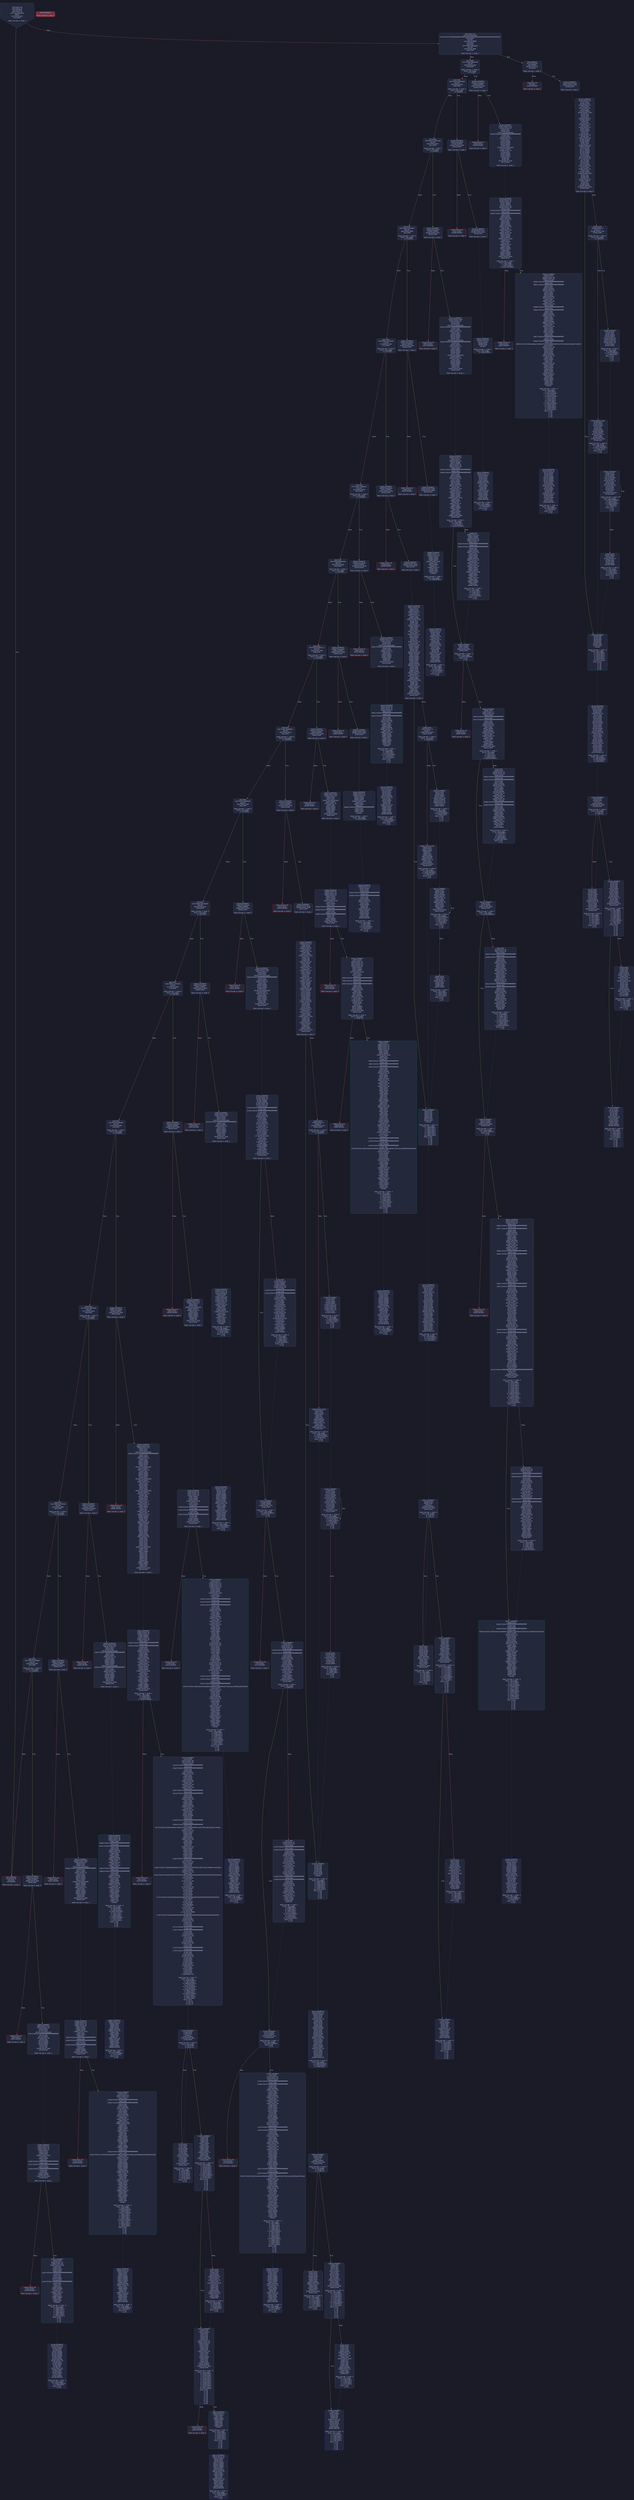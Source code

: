 digraph G {
    node [shape=box, style="filled, rounded", color="#565f89", fontcolor="#c0caf5", fontname="Helvetica", fillcolor="#24283b"];
    edge [color="#414868", fontcolor="#c0caf5", fontname="Helvetica"];
    bgcolor="#1a1b26";
    0 [ label = "[00] PUSH1 60
[02] PUSH1 40
[04] MSTORE
[05] PUSH1 04
[07] CALLDATASIZE
[08] LT
[09] PUSH2 00f1
[0c] JUMPI

Stack size req: 0, sizeΔ: 0
" shape = invhouse]
    1 [ label = "[0d] PUSH1 00
[0f] CALLDATALOAD
[10] PUSH29 0100000000000000000000000000000000000000000000000000000000
[2e] SWAP1
[2f] DIV
[30] PUSH4 ffffffff
[35] AND
[36] DUP1
[37] PUSH4 06fdde03
[3c] EQ
[3d] PUSH2 00f6
[40] JUMPI

Stack size req: 0, sizeΔ: 1
"]
    2 [ label = "[41] DUP1
[42] PUSH4 095ea7b3
[47] EQ
[48] PUSH2 0184
[4b] JUMPI

Stack size req: 1, sizeΔ: 0
Entry->Op usage:
	0->71:EQ:1
"]
    3 [ label = "[4c] DUP1
[4d] PUSH4 18160ddd
[52] EQ
[53] PUSH2 01de
[56] JUMPI

Stack size req: 1, sizeΔ: 0
Entry->Op usage:
	0->82:EQ:1
"]
    4 [ label = "[57] DUP1
[58] PUSH4 23b872dd
[5d] EQ
[5e] PUSH2 0207
[61] JUMPI

Stack size req: 1, sizeΔ: 0
Entry->Op usage:
	0->93:EQ:1
"]
    5 [ label = "[62] DUP1
[63] PUSH4 313ce567
[68] EQ
[69] PUSH2 0280
[6c] JUMPI

Stack size req: 1, sizeΔ: 0
Entry->Op usage:
	0->104:EQ:1
"]
    6 [ label = "[6d] DUP1
[6e] PUSH4 54fd4d50
[73] EQ
[74] PUSH2 02af
[77] JUMPI

Stack size req: 1, sizeΔ: 0
Entry->Op usage:
	0->115:EQ:1
"]
    7 [ label = "[78] DUP1
[79] PUSH4 70a08231
[7e] EQ
[7f] PUSH2 033d
[82] JUMPI

Stack size req: 1, sizeΔ: 0
Entry->Op usage:
	0->126:EQ:1
"]
    8 [ label = "[83] DUP1
[84] PUSH4 8da5cb5b
[89] EQ
[8a] PUSH2 038a
[8d] JUMPI

Stack size req: 1, sizeΔ: 0
Entry->Op usage:
	0->137:EQ:1
"]
    9 [ label = "[8e] DUP1
[8f] PUSH4 9465c114
[94] EQ
[95] PUSH2 03df
[98] JUMPI

Stack size req: 1, sizeΔ: 0
Entry->Op usage:
	0->148:EQ:1
"]
    10 [ label = "[99] DUP1
[9a] PUSH4 95d89b41
[9f] EQ
[a0] PUSH2 041a
[a3] JUMPI

Stack size req: 1, sizeΔ: 0
Entry->Op usage:
	0->159:EQ:1
"]
    11 [ label = "[a4] DUP1
[a5] PUSH4 a9059cbb
[aa] EQ
[ab] PUSH2 04a8
[ae] JUMPI

Stack size req: 1, sizeΔ: 0
Entry->Op usage:
	0->170:EQ:1
"]
    12 [ label = "[af] DUP1
[b0] PUSH4 b414d4b6
[b5] EQ
[b6] PUSH2 0502
[b9] JUMPI

Stack size req: 1, sizeΔ: 0
Entry->Op usage:
	0->181:EQ:1
"]
    13 [ label = "[ba] DUP1
[bb] PUSH4 c475cdf5
[c0] EQ
[c1] PUSH2 0553
[c4] JUMPI

Stack size req: 1, sizeΔ: 0
Entry->Op usage:
	0->192:EQ:1
"]
    14 [ label = "[c5] DUP1
[c6] PUSH4 cae9ca51
[cb] EQ
[cc] PUSH2 058e
[cf] JUMPI

Stack size req: 1, sizeΔ: 0
Entry->Op usage:
	0->203:EQ:1
"]
    15 [ label = "[d0] DUP1
[d1] PUSH4 dd62ed3e
[d6] EQ
[d7] PUSH2 062b
[da] JUMPI

Stack size req: 1, sizeΔ: 0
Entry->Op usage:
	0->214:EQ:1
"]
    16 [ label = "[db] DUP1
[dc] PUSH4 e724529c
[e1] EQ
[e2] PUSH2 0697
[e5] JUMPI

Stack size req: 1, sizeΔ: 0
Entry->Op usage:
	0->225:EQ:1
"]
    17 [ label = "[e6] DUP1
[e7] PUSH4 f2fde38b
[ec] EQ
[ed] PUSH2 06f3
[f0] JUMPI

Stack size req: 1, sizeΔ: 0
Entry->Op usage:
	0->236:EQ:1
"]
    18 [ label = "[f1] JUMPDEST
[f2] PUSH1 00
[f4] DUP1
[f5] REVERT

Stack size req: 0, sizeΔ: 0
" color = "red"]
    19 [ label = "[f6] JUMPDEST
[f7] CALLVALUE
[f8] ISZERO
[f9] PUSH2 0101
[fc] JUMPI

Stack size req: 0, sizeΔ: 0
"]
    20 [ label = "[fd] PUSH1 00
[ff] DUP1
[0100] REVERT

Stack size req: 0, sizeΔ: 0
" color = "red"]
    21 [ label = "[0101] JUMPDEST
[0102] PUSH2 0109
[0105] PUSH2 0744
[0108] JUMP

Stack size req: 0, sizeΔ: 1
"]
    22 [ label = "[0109] JUMPDEST
[010a] PUSH1 40
[010c] MLOAD
[010d] DUP1
[010e] DUP1
[010f] PUSH1 20
[0111] ADD
[0112] DUP3
[0113] DUP2
[0114] SUB
[0115] DUP3
[0116] MSTORE
[0117] DUP4
[0118] DUP2
[0119] DUP2
[011a] MLOAD
[011b] DUP2
[011c] MSTORE
[011d] PUSH1 20
[011f] ADD
[0120] SWAP2
[0121] POP
[0122] DUP1
[0123] MLOAD
[0124] SWAP1
[0125] PUSH1 20
[0127] ADD
[0128] SWAP1
[0129] DUP1
[012a] DUP4
[012b] DUP4
[012c] PUSH1 00

Stack size req: 1, sizeΔ: 9
Entry->Op usage:
	0->282:MLOAD:0
	0->291:MLOAD:0
	0->295:ADD:1
"]
    23 [ label = "[012e] JUMPDEST
[012f] DUP4
[0130] DUP2
[0131] LT
[0132] ISZERO
[0133] PUSH2 0149
[0136] JUMPI

Stack size req: 4, sizeΔ: 0
Entry->Op usage:
	0->305:LT:0
	3->305:LT:1
"]
    24 [ label = "[0137] DUP1
[0138] DUP3
[0139] ADD
[013a] MLOAD
[013b] DUP2
[013c] DUP5
[013d] ADD
[013e] MSTORE
[013f] PUSH1 20
[0141] DUP2
[0142] ADD
[0143] SWAP1
[0144] POP
[0145] PUSH2 012e
[0148] JUMP

Stack size req: 3, sizeΔ: 0
Entry->Op usage:
	0->313:ADD:1
	0->317:ADD:1
	0->322:ADD:0
	0->324:POP:0
	1->313:ADD:0
	2->317:ADD:0
Entry->Exit:
	0->😵
"]
    25 [ label = "[0149] JUMPDEST
[014a] POP
[014b] POP
[014c] POP
[014d] POP
[014e] SWAP1
[014f] POP
[0150] SWAP1
[0151] DUP2
[0152] ADD
[0153] SWAP1
[0154] PUSH1 1f
[0156] AND
[0157] DUP1
[0158] ISZERO
[0159] PUSH2 0176
[015c] JUMPI

Stack size req: 7, sizeΔ: -5
Entry->Op usage:
	0->330:POP:0
	1->331:POP:0
	2->332:POP:0
	3->333:POP:0
	4->338:ADD:0
	4->342:AND:1
	4->344:ISZERO:0
	5->335:POP:0
	6->338:ADD:1
Entry->Exit:
	0->😵
	1->😵
	2->😵
	3->😵
	4->0
	5->😵
	6->😵
"]
    26 [ label = "[015d] DUP1
[015e] DUP3
[015f] SUB
[0160] DUP1
[0161] MLOAD
[0162] PUSH1 01
[0164] DUP4
[0165] PUSH1 20
[0167] SUB
[0168] PUSH2 0100
[016b] EXP
[016c] SUB
[016d] NOT
[016e] AND
[016f] DUP2
[0170] MSTORE
[0171] PUSH1 20
[0173] ADD
[0174] SWAP2
[0175] POP

Stack size req: 2, sizeΔ: 0
Entry->Op usage:
	0->351:SUB:1
	0->359:SUB:1
	1->351:SUB:0
	1->373:POP:0
Entry->Exit:
	1->😵
"]
    27 [ label = "[0176] JUMPDEST
[0177] POP
[0178] SWAP3
[0179] POP
[017a] POP
[017b] POP
[017c] PUSH1 40
[017e] MLOAD
[017f] DUP1
[0180] SWAP2
[0181] SUB
[0182] SWAP1
[0183] RETURN

Stack size req: 5, sizeΔ: -5
Entry->Op usage:
	0->375:POP:0
	1->385:SUB:0
	2->378:POP:0
	3->379:POP:0
	4->377:POP:0
Entry->Exit:
	0->😵
	1->😵
	2->😵
	3->😵
	4->😵
" color = "darkblue"]
    28 [ label = "[0184] JUMPDEST
[0185] CALLVALUE
[0186] ISZERO
[0187] PUSH2 018f
[018a] JUMPI

Stack size req: 0, sizeΔ: 0
"]
    29 [ label = "[018b] PUSH1 00
[018d] DUP1
[018e] REVERT

Stack size req: 0, sizeΔ: 0
" color = "red"]
    30 [ label = "[018f] JUMPDEST
[0190] PUSH2 01c4
[0193] PUSH1 04
[0195] DUP1
[0196] DUP1
[0197] CALLDATALOAD
[0198] PUSH20 ffffffffffffffffffffffffffffffffffffffff
[01ad] AND
[01ae] SWAP1
[01af] PUSH1 20
[01b1] ADD
[01b2] SWAP1
[01b3] SWAP2
[01b4] SWAP1
[01b5] DUP1
[01b6] CALLDATALOAD
[01b7] SWAP1
[01b8] PUSH1 20
[01ba] ADD
[01bb] SWAP1
[01bc] SWAP2
[01bd] SWAP1
[01be] POP
[01bf] POP
[01c0] PUSH2 07e2
[01c3] JUMP

Stack size req: 0, sizeΔ: 3
"]
    31 [ label = "[01c4] JUMPDEST
[01c5] PUSH1 40
[01c7] MLOAD
[01c8] DUP1
[01c9] DUP3
[01ca] ISZERO
[01cb] ISZERO
[01cc] ISZERO
[01cd] ISZERO
[01ce] DUP2
[01cf] MSTORE
[01d0] PUSH1 20
[01d2] ADD
[01d3] SWAP2
[01d4] POP
[01d5] POP
[01d6] PUSH1 40
[01d8] MLOAD
[01d9] DUP1
[01da] SWAP2
[01db] SUB
[01dc] SWAP1
[01dd] RETURN

Stack size req: 1, sizeΔ: -1
Entry->Op usage:
	0->458:ISZERO:0
	0->468:POP:0
Entry->Exit:
	0->😵
" color = "darkblue"]
    32 [ label = "[01de] JUMPDEST
[01df] CALLVALUE
[01e0] ISZERO
[01e1] PUSH2 01e9
[01e4] JUMPI

Stack size req: 0, sizeΔ: 0
"]
    33 [ label = "[01e5] PUSH1 00
[01e7] DUP1
[01e8] REVERT

Stack size req: 0, sizeΔ: 0
" color = "red"]
    34 [ label = "[01e9] JUMPDEST
[01ea] PUSH2 01f1
[01ed] PUSH2 0934
[01f0] JUMP

Stack size req: 0, sizeΔ: 1
"]
    35 [ label = "[01f1] JUMPDEST
[01f2] PUSH1 40
[01f4] MLOAD
[01f5] DUP1
[01f6] DUP3
[01f7] DUP2
[01f8] MSTORE
[01f9] PUSH1 20
[01fb] ADD
[01fc] SWAP2
[01fd] POP
[01fe] POP
[01ff] PUSH1 40
[0201] MLOAD
[0202] DUP1
[0203] SWAP2
[0204] SUB
[0205] SWAP1
[0206] RETURN

Stack size req: 1, sizeΔ: -1
Entry->Op usage:
	0->504:MSTORE:1
	0->509:POP:0
Entry->Exit:
	0->😵
" color = "darkblue"]
    36 [ label = "[0207] JUMPDEST
[0208] CALLVALUE
[0209] ISZERO
[020a] PUSH2 0212
[020d] JUMPI

Stack size req: 0, sizeΔ: 0
"]
    37 [ label = "[020e] PUSH1 00
[0210] DUP1
[0211] REVERT

Stack size req: 0, sizeΔ: 0
" color = "red"]
    38 [ label = "[0212] JUMPDEST
[0213] PUSH2 0266
[0216] PUSH1 04
[0218] DUP1
[0219] DUP1
[021a] CALLDATALOAD
[021b] PUSH20 ffffffffffffffffffffffffffffffffffffffff
[0230] AND
[0231] SWAP1
[0232] PUSH1 20
[0234] ADD
[0235] SWAP1
[0236] SWAP2
[0237] SWAP1
[0238] DUP1
[0239] CALLDATALOAD
[023a] PUSH20 ffffffffffffffffffffffffffffffffffffffff
[024f] AND
[0250] SWAP1
[0251] PUSH1 20
[0253] ADD
[0254] SWAP1
[0255] SWAP2
[0256] SWAP1
[0257] DUP1
[0258] CALLDATALOAD
[0259] SWAP1
[025a] PUSH1 20
[025c] ADD
[025d] SWAP1
[025e] SWAP2
[025f] SWAP1
[0260] POP
[0261] POP
[0262] PUSH2 093a
[0265] JUMP

Stack size req: 0, sizeΔ: 4
"]
    39 [ label = "[0266] JUMPDEST
[0267] PUSH1 40
[0269] MLOAD
[026a] DUP1
[026b] DUP3
[026c] ISZERO
[026d] ISZERO
[026e] ISZERO
[026f] ISZERO
[0270] DUP2
[0271] MSTORE
[0272] PUSH1 20
[0274] ADD
[0275] SWAP2
[0276] POP
[0277] POP
[0278] PUSH1 40
[027a] MLOAD
[027b] DUP1
[027c] SWAP2
[027d] SUB
[027e] SWAP1
[027f] RETURN

Stack size req: 1, sizeΔ: -1
Entry->Op usage:
	0->620:ISZERO:0
	0->630:POP:0
Entry->Exit:
	0->😵
" color = "darkblue"]
    40 [ label = "[0280] JUMPDEST
[0281] CALLVALUE
[0282] ISZERO
[0283] PUSH2 028b
[0286] JUMPI

Stack size req: 0, sizeΔ: 0
"]
    41 [ label = "[0287] PUSH1 00
[0289] DUP1
[028a] REVERT

Stack size req: 0, sizeΔ: 0
" color = "red"]
    42 [ label = "[028b] JUMPDEST
[028c] PUSH2 0293
[028f] PUSH2 0d98
[0292] JUMP

Stack size req: 0, sizeΔ: 1
"]
    43 [ label = "[0293] JUMPDEST
[0294] PUSH1 40
[0296] MLOAD
[0297] DUP1
[0298] DUP3
[0299] PUSH1 ff
[029b] AND
[029c] PUSH1 ff
[029e] AND
[029f] DUP2
[02a0] MSTORE
[02a1] PUSH1 20
[02a3] ADD
[02a4] SWAP2
[02a5] POP
[02a6] POP
[02a7] PUSH1 40
[02a9] MLOAD
[02aa] DUP1
[02ab] SWAP2
[02ac] SUB
[02ad] SWAP1
[02ae] RETURN

Stack size req: 1, sizeΔ: -1
Entry->Op usage:
	0->667:AND:1
	0->670:AND:1
	0->672:MSTORE:1
	0->677:POP:0
Entry->Exit:
	0->😵
" color = "darkblue"]
    44 [ label = "[02af] JUMPDEST
[02b0] CALLVALUE
[02b1] ISZERO
[02b2] PUSH2 02ba
[02b5] JUMPI

Stack size req: 0, sizeΔ: 0
"]
    45 [ label = "[02b6] PUSH1 00
[02b8] DUP1
[02b9] REVERT

Stack size req: 0, sizeΔ: 0
" color = "red"]
    46 [ label = "[02ba] JUMPDEST
[02bb] PUSH2 02c2
[02be] PUSH2 0dab
[02c1] JUMP

Stack size req: 0, sizeΔ: 1
"]
    47 [ label = "[02c2] JUMPDEST
[02c3] PUSH1 40
[02c5] MLOAD
[02c6] DUP1
[02c7] DUP1
[02c8] PUSH1 20
[02ca] ADD
[02cb] DUP3
[02cc] DUP2
[02cd] SUB
[02ce] DUP3
[02cf] MSTORE
[02d0] DUP4
[02d1] DUP2
[02d2] DUP2
[02d3] MLOAD
[02d4] DUP2
[02d5] MSTORE
[02d6] PUSH1 20
[02d8] ADD
[02d9] SWAP2
[02da] POP
[02db] DUP1
[02dc] MLOAD
[02dd] SWAP1
[02de] PUSH1 20
[02e0] ADD
[02e1] SWAP1
[02e2] DUP1
[02e3] DUP4
[02e4] DUP4
[02e5] PUSH1 00

Stack size req: 1, sizeΔ: 9
Entry->Op usage:
	0->723:MLOAD:0
	0->732:MLOAD:0
	0->736:ADD:1
"]
    48 [ label = "[02e7] JUMPDEST
[02e8] DUP4
[02e9] DUP2
[02ea] LT
[02eb] ISZERO
[02ec] PUSH2 0302
[02ef] JUMPI

Stack size req: 4, sizeΔ: 0
Entry->Op usage:
	0->746:LT:0
	3->746:LT:1
"]
    49 [ label = "[02f0] DUP1
[02f1] DUP3
[02f2] ADD
[02f3] MLOAD
[02f4] DUP2
[02f5] DUP5
[02f6] ADD
[02f7] MSTORE
[02f8] PUSH1 20
[02fa] DUP2
[02fb] ADD
[02fc] SWAP1
[02fd] POP
[02fe] PUSH2 02e7
[0301] JUMP

Stack size req: 3, sizeΔ: 0
Entry->Op usage:
	0->754:ADD:1
	0->758:ADD:1
	0->763:ADD:0
	0->765:POP:0
	1->754:ADD:0
	2->758:ADD:0
Entry->Exit:
	0->😵
"]
    50 [ label = "[0302] JUMPDEST
[0303] POP
[0304] POP
[0305] POP
[0306] POP
[0307] SWAP1
[0308] POP
[0309] SWAP1
[030a] DUP2
[030b] ADD
[030c] SWAP1
[030d] PUSH1 1f
[030f] AND
[0310] DUP1
[0311] ISZERO
[0312] PUSH2 032f
[0315] JUMPI

Stack size req: 7, sizeΔ: -5
Entry->Op usage:
	0->771:POP:0
	1->772:POP:0
	2->773:POP:0
	3->774:POP:0
	4->779:ADD:0
	4->783:AND:1
	4->785:ISZERO:0
	5->776:POP:0
	6->779:ADD:1
Entry->Exit:
	0->😵
	1->😵
	2->😵
	3->😵
	4->0
	5->😵
	6->😵
"]
    51 [ label = "[0316] DUP1
[0317] DUP3
[0318] SUB
[0319] DUP1
[031a] MLOAD
[031b] PUSH1 01
[031d] DUP4
[031e] PUSH1 20
[0320] SUB
[0321] PUSH2 0100
[0324] EXP
[0325] SUB
[0326] NOT
[0327] AND
[0328] DUP2
[0329] MSTORE
[032a] PUSH1 20
[032c] ADD
[032d] SWAP2
[032e] POP

Stack size req: 2, sizeΔ: 0
Entry->Op usage:
	0->792:SUB:1
	0->800:SUB:1
	1->792:SUB:0
	1->814:POP:0
Entry->Exit:
	1->😵
"]
    52 [ label = "[032f] JUMPDEST
[0330] POP
[0331] SWAP3
[0332] POP
[0333] POP
[0334] POP
[0335] PUSH1 40
[0337] MLOAD
[0338] DUP1
[0339] SWAP2
[033a] SUB
[033b] SWAP1
[033c] RETURN

Stack size req: 5, sizeΔ: -5
Entry->Op usage:
	0->816:POP:0
	1->826:SUB:0
	2->819:POP:0
	3->820:POP:0
	4->818:POP:0
Entry->Exit:
	0->😵
	1->😵
	2->😵
	3->😵
	4->😵
" color = "darkblue"]
    53 [ label = "[033d] JUMPDEST
[033e] CALLVALUE
[033f] ISZERO
[0340] PUSH2 0348
[0343] JUMPI

Stack size req: 0, sizeΔ: 0
"]
    54 [ label = "[0344] PUSH1 00
[0346] DUP1
[0347] REVERT

Stack size req: 0, sizeΔ: 0
" color = "red"]
    55 [ label = "[0348] JUMPDEST
[0349] PUSH2 0374
[034c] PUSH1 04
[034e] DUP1
[034f] DUP1
[0350] CALLDATALOAD
[0351] PUSH20 ffffffffffffffffffffffffffffffffffffffff
[0366] AND
[0367] SWAP1
[0368] PUSH1 20
[036a] ADD
[036b] SWAP1
[036c] SWAP2
[036d] SWAP1
[036e] POP
[036f] POP
[0370] PUSH2 0e49
[0373] JUMP

Stack size req: 0, sizeΔ: 2
"]
    56 [ label = "[0374] JUMPDEST
[0375] PUSH1 40
[0377] MLOAD
[0378] DUP1
[0379] DUP3
[037a] DUP2
[037b] MSTORE
[037c] PUSH1 20
[037e] ADD
[037f] SWAP2
[0380] POP
[0381] POP
[0382] PUSH1 40
[0384] MLOAD
[0385] DUP1
[0386] SWAP2
[0387] SUB
[0388] SWAP1
[0389] RETURN

Stack size req: 1, sizeΔ: -1
Entry->Op usage:
	0->891:MSTORE:1
	0->896:POP:0
Entry->Exit:
	0->😵
" color = "darkblue"]
    57 [ label = "[038a] JUMPDEST
[038b] CALLVALUE
[038c] ISZERO
[038d] PUSH2 0395
[0390] JUMPI

Stack size req: 0, sizeΔ: 0
"]
    58 [ label = "[0391] PUSH1 00
[0393] DUP1
[0394] REVERT

Stack size req: 0, sizeΔ: 0
" color = "red"]
    59 [ label = "[0395] JUMPDEST
[0396] PUSH2 039d
[0399] PUSH2 0e92
[039c] JUMP

Stack size req: 0, sizeΔ: 1
"]
    60 [ label = "[039d] JUMPDEST
[039e] PUSH1 40
[03a0] MLOAD
[03a1] DUP1
[03a2] DUP3
[03a3] PUSH20 ffffffffffffffffffffffffffffffffffffffff
[03b8] AND
[03b9] PUSH20 ffffffffffffffffffffffffffffffffffffffff
[03ce] AND
[03cf] DUP2
[03d0] MSTORE
[03d1] PUSH1 20
[03d3] ADD
[03d4] SWAP2
[03d5] POP
[03d6] POP
[03d7] PUSH1 40
[03d9] MLOAD
[03da] DUP1
[03db] SWAP2
[03dc] SUB
[03dd] SWAP1
[03de] RETURN

Stack size req: 1, sizeΔ: -1
Entry->Op usage:
	0->952:AND:1
	0->974:AND:1
	0->976:MSTORE:1
	0->981:POP:0
Entry->Exit:
	0->😵
" color = "darkblue"]
    61 [ label = "[03df] JUMPDEST
[03e0] CALLVALUE
[03e1] ISZERO
[03e2] PUSH2 03ea
[03e5] JUMPI

Stack size req: 0, sizeΔ: 0
"]
    62 [ label = "[03e6] PUSH1 00
[03e8] DUP1
[03e9] REVERT

Stack size req: 0, sizeΔ: 0
" color = "red"]
    63 [ label = "[03ea] JUMPDEST
[03eb] PUSH2 0400
[03ee] PUSH1 04
[03f0] DUP1
[03f1] DUP1
[03f2] CALLDATALOAD
[03f3] SWAP1
[03f4] PUSH1 20
[03f6] ADD
[03f7] SWAP1
[03f8] SWAP2
[03f9] SWAP1
[03fa] POP
[03fb] POP
[03fc] PUSH2 0eb8
[03ff] JUMP

Stack size req: 0, sizeΔ: 2
"]
    64 [ label = "[0400] JUMPDEST
[0401] PUSH1 40
[0403] MLOAD
[0404] DUP1
[0405] DUP3
[0406] ISZERO
[0407] ISZERO
[0408] ISZERO
[0409] ISZERO
[040a] DUP2
[040b] MSTORE
[040c] PUSH1 20
[040e] ADD
[040f] SWAP2
[0410] POP
[0411] POP
[0412] PUSH1 40
[0414] MLOAD
[0415] DUP1
[0416] SWAP2
[0417] SUB
[0418] SWAP1
[0419] RETURN

Stack size req: 1, sizeΔ: -1
Entry->Op usage:
	0->1030:ISZERO:0
	0->1040:POP:0
Entry->Exit:
	0->😵
" color = "darkblue"]
    65 [ label = "[041a] JUMPDEST
[041b] CALLVALUE
[041c] ISZERO
[041d] PUSH2 0425
[0420] JUMPI

Stack size req: 0, sizeΔ: 0
"]
    66 [ label = "[0421] PUSH1 00
[0423] DUP1
[0424] REVERT

Stack size req: 0, sizeΔ: 0
" color = "red"]
    67 [ label = "[0425] JUMPDEST
[0426] PUSH2 042d
[0429] PUSH2 1095
[042c] JUMP

Stack size req: 0, sizeΔ: 1
"]
    68 [ label = "[042d] JUMPDEST
[042e] PUSH1 40
[0430] MLOAD
[0431] DUP1
[0432] DUP1
[0433] PUSH1 20
[0435] ADD
[0436] DUP3
[0437] DUP2
[0438] SUB
[0439] DUP3
[043a] MSTORE
[043b] DUP4
[043c] DUP2
[043d] DUP2
[043e] MLOAD
[043f] DUP2
[0440] MSTORE
[0441] PUSH1 20
[0443] ADD
[0444] SWAP2
[0445] POP
[0446] DUP1
[0447] MLOAD
[0448] SWAP1
[0449] PUSH1 20
[044b] ADD
[044c] SWAP1
[044d] DUP1
[044e] DUP4
[044f] DUP4
[0450] PUSH1 00

Stack size req: 1, sizeΔ: 9
Entry->Op usage:
	0->1086:MLOAD:0
	0->1095:MLOAD:0
	0->1099:ADD:1
"]
    69 [ label = "[0452] JUMPDEST
[0453] DUP4
[0454] DUP2
[0455] LT
[0456] ISZERO
[0457] PUSH2 046d
[045a] JUMPI

Stack size req: 4, sizeΔ: 0
Entry->Op usage:
	0->1109:LT:0
	3->1109:LT:1
"]
    70 [ label = "[045b] DUP1
[045c] DUP3
[045d] ADD
[045e] MLOAD
[045f] DUP2
[0460] DUP5
[0461] ADD
[0462] MSTORE
[0463] PUSH1 20
[0465] DUP2
[0466] ADD
[0467] SWAP1
[0468] POP
[0469] PUSH2 0452
[046c] JUMP

Stack size req: 3, sizeΔ: 0
Entry->Op usage:
	0->1117:ADD:1
	0->1121:ADD:1
	0->1126:ADD:0
	0->1128:POP:0
	1->1117:ADD:0
	2->1121:ADD:0
Entry->Exit:
	0->😵
"]
    71 [ label = "[046d] JUMPDEST
[046e] POP
[046f] POP
[0470] POP
[0471] POP
[0472] SWAP1
[0473] POP
[0474] SWAP1
[0475] DUP2
[0476] ADD
[0477] SWAP1
[0478] PUSH1 1f
[047a] AND
[047b] DUP1
[047c] ISZERO
[047d] PUSH2 049a
[0480] JUMPI

Stack size req: 7, sizeΔ: -5
Entry->Op usage:
	0->1134:POP:0
	1->1135:POP:0
	2->1136:POP:0
	3->1137:POP:0
	4->1142:ADD:0
	4->1146:AND:1
	4->1148:ISZERO:0
	5->1139:POP:0
	6->1142:ADD:1
Entry->Exit:
	0->😵
	1->😵
	2->😵
	3->😵
	4->0
	5->😵
	6->😵
"]
    72 [ label = "[0481] DUP1
[0482] DUP3
[0483] SUB
[0484] DUP1
[0485] MLOAD
[0486] PUSH1 01
[0488] DUP4
[0489] PUSH1 20
[048b] SUB
[048c] PUSH2 0100
[048f] EXP
[0490] SUB
[0491] NOT
[0492] AND
[0493] DUP2
[0494] MSTORE
[0495] PUSH1 20
[0497] ADD
[0498] SWAP2
[0499] POP

Stack size req: 2, sizeΔ: 0
Entry->Op usage:
	0->1155:SUB:1
	0->1163:SUB:1
	1->1155:SUB:0
	1->1177:POP:0
Entry->Exit:
	1->😵
"]
    73 [ label = "[049a] JUMPDEST
[049b] POP
[049c] SWAP3
[049d] POP
[049e] POP
[049f] POP
[04a0] PUSH1 40
[04a2] MLOAD
[04a3] DUP1
[04a4] SWAP2
[04a5] SUB
[04a6] SWAP1
[04a7] RETURN

Stack size req: 5, sizeΔ: -5
Entry->Op usage:
	0->1179:POP:0
	1->1189:SUB:0
	2->1182:POP:0
	3->1183:POP:0
	4->1181:POP:0
Entry->Exit:
	0->😵
	1->😵
	2->😵
	3->😵
	4->😵
" color = "darkblue"]
    74 [ label = "[04a8] JUMPDEST
[04a9] CALLVALUE
[04aa] ISZERO
[04ab] PUSH2 04b3
[04ae] JUMPI

Stack size req: 0, sizeΔ: 0
"]
    75 [ label = "[04af] PUSH1 00
[04b1] DUP1
[04b2] REVERT

Stack size req: 0, sizeΔ: 0
" color = "red"]
    76 [ label = "[04b3] JUMPDEST
[04b4] PUSH2 04e8
[04b7] PUSH1 04
[04b9] DUP1
[04ba] DUP1
[04bb] CALLDATALOAD
[04bc] PUSH20 ffffffffffffffffffffffffffffffffffffffff
[04d1] AND
[04d2] SWAP1
[04d3] PUSH1 20
[04d5] ADD
[04d6] SWAP1
[04d7] SWAP2
[04d8] SWAP1
[04d9] DUP1
[04da] CALLDATALOAD
[04db] SWAP1
[04dc] PUSH1 20
[04de] ADD
[04df] SWAP1
[04e0] SWAP2
[04e1] SWAP1
[04e2] POP
[04e3] POP
[04e4] PUSH2 1133
[04e7] JUMP

Stack size req: 0, sizeΔ: 3
"]
    77 [ label = "[04e8] JUMPDEST
[04e9] PUSH1 40
[04eb] MLOAD
[04ec] DUP1
[04ed] DUP3
[04ee] ISZERO
[04ef] ISZERO
[04f0] ISZERO
[04f1] ISZERO
[04f2] DUP2
[04f3] MSTORE
[04f4] PUSH1 20
[04f6] ADD
[04f7] SWAP2
[04f8] POP
[04f9] POP
[04fa] PUSH1 40
[04fc] MLOAD
[04fd] DUP1
[04fe] SWAP2
[04ff] SUB
[0500] SWAP1
[0501] RETURN

Stack size req: 1, sizeΔ: -1
Entry->Op usage:
	0->1262:ISZERO:0
	0->1272:POP:0
Entry->Exit:
	0->😵
" color = "darkblue"]
    78 [ label = "[0502] JUMPDEST
[0503] CALLVALUE
[0504] ISZERO
[0505] PUSH2 050d
[0508] JUMPI

Stack size req: 0, sizeΔ: 0
"]
    79 [ label = "[0509] PUSH1 00
[050b] DUP1
[050c] REVERT

Stack size req: 0, sizeΔ: 0
" color = "red"]
    80 [ label = "[050d] JUMPDEST
[050e] PUSH2 0539
[0511] PUSH1 04
[0513] DUP1
[0514] DUP1
[0515] CALLDATALOAD
[0516] PUSH20 ffffffffffffffffffffffffffffffffffffffff
[052b] AND
[052c] SWAP1
[052d] PUSH1 20
[052f] ADD
[0530] SWAP1
[0531] SWAP2
[0532] SWAP1
[0533] POP
[0534] POP
[0535] PUSH2 13d4
[0538] JUMP

Stack size req: 0, sizeΔ: 2
"]
    81 [ label = "[0539] JUMPDEST
[053a] PUSH1 40
[053c] MLOAD
[053d] DUP1
[053e] DUP3
[053f] ISZERO
[0540] ISZERO
[0541] ISZERO
[0542] ISZERO
[0543] DUP2
[0544] MSTORE
[0545] PUSH1 20
[0547] ADD
[0548] SWAP2
[0549] POP
[054a] POP
[054b] PUSH1 40
[054d] MLOAD
[054e] DUP1
[054f] SWAP2
[0550] SUB
[0551] SWAP1
[0552] RETURN

Stack size req: 1, sizeΔ: -1
Entry->Op usage:
	0->1343:ISZERO:0
	0->1353:POP:0
Entry->Exit:
	0->😵
" color = "darkblue"]
    82 [ label = "[0553] JUMPDEST
[0554] CALLVALUE
[0555] ISZERO
[0556] PUSH2 055e
[0559] JUMPI

Stack size req: 0, sizeΔ: 0
"]
    83 [ label = "[055a] PUSH1 00
[055c] DUP1
[055d] REVERT

Stack size req: 0, sizeΔ: 0
" color = "red"]
    84 [ label = "[055e] JUMPDEST
[055f] PUSH2 0574
[0562] PUSH1 04
[0564] DUP1
[0565] DUP1
[0566] CALLDATALOAD
[0567] SWAP1
[0568] PUSH1 20
[056a] ADD
[056b] SWAP1
[056c] SWAP2
[056d] SWAP1
[056e] POP
[056f] POP
[0570] PUSH2 13f4
[0573] JUMP

Stack size req: 0, sizeΔ: 2
"]
    85 [ label = "[0574] JUMPDEST
[0575] PUSH1 40
[0577] MLOAD
[0578] DUP1
[0579] DUP3
[057a] ISZERO
[057b] ISZERO
[057c] ISZERO
[057d] ISZERO
[057e] DUP2
[057f] MSTORE
[0580] PUSH1 20
[0582] ADD
[0583] SWAP2
[0584] POP
[0585] POP
[0586] PUSH1 40
[0588] MLOAD
[0589] DUP1
[058a] SWAP2
[058b] SUB
[058c] SWAP1
[058d] RETURN

Stack size req: 1, sizeΔ: -1
Entry->Op usage:
	0->1402:ISZERO:0
	0->1412:POP:0
Entry->Exit:
	0->😵
" color = "darkblue"]
    86 [ label = "[058e] JUMPDEST
[058f] CALLVALUE
[0590] ISZERO
[0591] PUSH2 0599
[0594] JUMPI

Stack size req: 0, sizeΔ: 0
"]
    87 [ label = "[0595] PUSH1 00
[0597] DUP1
[0598] REVERT

Stack size req: 0, sizeΔ: 0
" color = "red"]
    88 [ label = "[0599] JUMPDEST
[059a] PUSH2 0611
[059d] PUSH1 04
[059f] DUP1
[05a0] DUP1
[05a1] CALLDATALOAD
[05a2] PUSH20 ffffffffffffffffffffffffffffffffffffffff
[05b7] AND
[05b8] SWAP1
[05b9] PUSH1 20
[05bb] ADD
[05bc] SWAP1
[05bd] SWAP2
[05be] SWAP1
[05bf] DUP1
[05c0] CALLDATALOAD
[05c1] SWAP1
[05c2] PUSH1 20
[05c4] ADD
[05c5] SWAP1
[05c6] SWAP2
[05c7] SWAP1
[05c8] DUP1
[05c9] CALLDATALOAD
[05ca] SWAP1
[05cb] PUSH1 20
[05cd] ADD
[05ce] SWAP1
[05cf] DUP3
[05d0] ADD
[05d1] DUP1
[05d2] CALLDATALOAD
[05d3] SWAP1
[05d4] PUSH1 20
[05d6] ADD
[05d7] SWAP1
[05d8] DUP1
[05d9] DUP1
[05da] PUSH1 1f
[05dc] ADD
[05dd] PUSH1 20
[05df] DUP1
[05e0] SWAP2
[05e1] DIV
[05e2] MUL
[05e3] PUSH1 20
[05e5] ADD
[05e6] PUSH1 40
[05e8] MLOAD
[05e9] SWAP1
[05ea] DUP2
[05eb] ADD
[05ec] PUSH1 40
[05ee] MSTORE
[05ef] DUP1
[05f0] SWAP4
[05f1] SWAP3
[05f2] SWAP2
[05f3] SWAP1
[05f4] DUP2
[05f5] DUP2
[05f6] MSTORE
[05f7] PUSH1 20
[05f9] ADD
[05fa] DUP4
[05fb] DUP4
[05fc] DUP1
[05fd] DUP3
[05fe] DUP5
[05ff] CALLDATACOPY
[0600] DUP3
[0601] ADD
[0602] SWAP2
[0603] POP
[0604] POP
[0605] POP
[0606] POP
[0607] POP
[0608] POP
[0609] SWAP2
[060a] SWAP1
[060b] POP
[060c] POP
[060d] PUSH2 1561
[0610] JUMP

Stack size req: 0, sizeΔ: 4
"]
    89 [ label = "[0611] JUMPDEST
[0612] PUSH1 40
[0614] MLOAD
[0615] DUP1
[0616] DUP3
[0617] ISZERO
[0618] ISZERO
[0619] ISZERO
[061a] ISZERO
[061b] DUP2
[061c] MSTORE
[061d] PUSH1 20
[061f] ADD
[0620] SWAP2
[0621] POP
[0622] POP
[0623] PUSH1 40
[0625] MLOAD
[0626] DUP1
[0627] SWAP2
[0628] SUB
[0629] SWAP1
[062a] RETURN

Stack size req: 1, sizeΔ: -1
Entry->Op usage:
	0->1559:ISZERO:0
	0->1569:POP:0
Entry->Exit:
	0->😵
" color = "darkblue"]
    90 [ label = "[062b] JUMPDEST
[062c] CALLVALUE
[062d] ISZERO
[062e] PUSH2 0636
[0631] JUMPI

Stack size req: 0, sizeΔ: 0
"]
    91 [ label = "[0632] PUSH1 00
[0634] DUP1
[0635] REVERT

Stack size req: 0, sizeΔ: 0
" color = "red"]
    92 [ label = "[0636] JUMPDEST
[0637] PUSH2 0681
[063a] PUSH1 04
[063c] DUP1
[063d] DUP1
[063e] CALLDATALOAD
[063f] PUSH20 ffffffffffffffffffffffffffffffffffffffff
[0654] AND
[0655] SWAP1
[0656] PUSH1 20
[0658] ADD
[0659] SWAP1
[065a] SWAP2
[065b] SWAP1
[065c] DUP1
[065d] CALLDATALOAD
[065e] PUSH20 ffffffffffffffffffffffffffffffffffffffff
[0673] AND
[0674] SWAP1
[0675] PUSH1 20
[0677] ADD
[0678] SWAP1
[0679] SWAP2
[067a] SWAP1
[067b] POP
[067c] POP
[067d] PUSH2 185e
[0680] JUMP

Stack size req: 0, sizeΔ: 3
"]
    93 [ label = "[0681] JUMPDEST
[0682] PUSH1 40
[0684] MLOAD
[0685] DUP1
[0686] DUP3
[0687] DUP2
[0688] MSTORE
[0689] PUSH1 20
[068b] ADD
[068c] SWAP2
[068d] POP
[068e] POP
[068f] PUSH1 40
[0691] MLOAD
[0692] DUP1
[0693] SWAP2
[0694] SUB
[0695] SWAP1
[0696] RETURN

Stack size req: 1, sizeΔ: -1
Entry->Op usage:
	0->1672:MSTORE:1
	0->1677:POP:0
Entry->Exit:
	0->😵
" color = "darkblue"]
    94 [ label = "[0697] JUMPDEST
[0698] CALLVALUE
[0699] ISZERO
[069a] PUSH2 06a2
[069d] JUMPI

Stack size req: 0, sizeΔ: 0
"]
    95 [ label = "[069e] PUSH1 00
[06a0] DUP1
[06a1] REVERT

Stack size req: 0, sizeΔ: 0
" color = "red"]
    96 [ label = "[06a2] JUMPDEST
[06a3] PUSH2 06d9
[06a6] PUSH1 04
[06a8] DUP1
[06a9] DUP1
[06aa] CALLDATALOAD
[06ab] PUSH20 ffffffffffffffffffffffffffffffffffffffff
[06c0] AND
[06c1] SWAP1
[06c2] PUSH1 20
[06c4] ADD
[06c5] SWAP1
[06c6] SWAP2
[06c7] SWAP1
[06c8] DUP1
[06c9] CALLDATALOAD
[06ca] ISZERO
[06cb] ISZERO
[06cc] SWAP1
[06cd] PUSH1 20
[06cf] ADD
[06d0] SWAP1
[06d1] SWAP2
[06d2] SWAP1
[06d3] POP
[06d4] POP
[06d5] PUSH2 18e5
[06d8] JUMP

Stack size req: 0, sizeΔ: 3
"]
    97 [ label = "[06d9] JUMPDEST
[06da] PUSH1 40
[06dc] MLOAD
[06dd] DUP1
[06de] DUP3
[06df] ISZERO
[06e0] ISZERO
[06e1] ISZERO
[06e2] ISZERO
[06e3] DUP2
[06e4] MSTORE
[06e5] PUSH1 20
[06e7] ADD
[06e8] SWAP2
[06e9] POP
[06ea] POP
[06eb] PUSH1 40
[06ed] MLOAD
[06ee] DUP1
[06ef] SWAP2
[06f0] SUB
[06f1] SWAP1
[06f2] RETURN

Stack size req: 1, sizeΔ: -1
Entry->Op usage:
	0->1759:ISZERO:0
	0->1769:POP:0
Entry->Exit:
	0->😵
" color = "darkblue"]
    98 [ label = "[06f3] JUMPDEST
[06f4] CALLVALUE
[06f5] ISZERO
[06f6] PUSH2 06fe
[06f9] JUMPI

Stack size req: 0, sizeΔ: 0
"]
    99 [ label = "[06fa] PUSH1 00
[06fc] DUP1
[06fd] REVERT

Stack size req: 0, sizeΔ: 0
" color = "red"]
    100 [ label = "[06fe] JUMPDEST
[06ff] PUSH2 072a
[0702] PUSH1 04
[0704] DUP1
[0705] DUP1
[0706] CALLDATALOAD
[0707] PUSH20 ffffffffffffffffffffffffffffffffffffffff
[071c] AND
[071d] SWAP1
[071e] PUSH1 20
[0720] ADD
[0721] SWAP1
[0722] SWAP2
[0723] SWAP1
[0724] POP
[0725] POP
[0726] PUSH2 19f6
[0729] JUMP

Stack size req: 0, sizeΔ: 2
"]
    101 [ label = "[072a] JUMPDEST
[072b] PUSH1 40
[072d] MLOAD
[072e] DUP1
[072f] DUP3
[0730] ISZERO
[0731] ISZERO
[0732] ISZERO
[0733] ISZERO
[0734] DUP2
[0735] MSTORE
[0736] PUSH1 20
[0738] ADD
[0739] SWAP2
[073a] POP
[073b] POP
[073c] PUSH1 40
[073e] MLOAD
[073f] DUP1
[0740] SWAP2
[0741] SUB
[0742] SWAP1
[0743] RETURN

Stack size req: 1, sizeΔ: -1
Entry->Op usage:
	0->1840:ISZERO:0
	0->1850:POP:0
Entry->Exit:
	0->😵
" color = "darkblue"]
    102 [ label = "[0744] JUMPDEST
[0745] PUSH1 00
[0747] DUP1
[0748] SLOAD
[0749] PUSH1 01
[074b] DUP2
[074c] PUSH1 01
[074e] AND
[074f] ISZERO
[0750] PUSH2 0100
[0753] MUL
[0754] SUB
[0755] AND
[0756] PUSH1 02
[0758] SWAP1
[0759] DIV
[075a] DUP1
[075b] PUSH1 1f
[075d] ADD
[075e] PUSH1 20
[0760] DUP1
[0761] SWAP2
[0762] DIV
[0763] MUL
[0764] PUSH1 20
[0766] ADD
[0767] PUSH1 40
[0769] MLOAD
[076a] SWAP1
[076b] DUP2
[076c] ADD
[076d] PUSH1 40
[076f] MSTORE
[0770] DUP1
[0771] SWAP3
[0772] SWAP2
[0773] SWAP1
[0774] DUP2
[0775] DUP2
[0776] MSTORE
[0777] PUSH1 20
[0779] ADD
[077a] DUP3
[077b] DUP1
[077c] SLOAD
[077d] PUSH1 01
[077f] DUP2
[0780] PUSH1 01
[0782] AND
[0783] ISZERO
[0784] PUSH2 0100
[0787] MUL
[0788] SUB
[0789] AND
[078a] PUSH1 02
[078c] SWAP1
[078d] DIV
[078e] DUP1
[078f] ISZERO
[0790] PUSH2 07da
[0793] JUMPI

Stack size req: 0, sizeΔ: 6
"]
    103 [ label = "[0794] DUP1
[0795] PUSH1 1f
[0797] LT
[0798] PUSH2 07af
[079b] JUMPI

Stack size req: 1, sizeΔ: 0
Entry->Op usage:
	0->1943:LT:1
"]
    104 [ label = "[079c] PUSH2 0100
[079f] DUP1
[07a0] DUP4
[07a1] SLOAD
[07a2] DIV
[07a3] MUL
[07a4] DUP4
[07a5] MSTORE
[07a6] SWAP2
[07a7] PUSH1 20
[07a9] ADD
[07aa] SWAP2
[07ab] PUSH2 07da
[07ae] JUMP

Stack size req: 3, sizeΔ: 0
Entry->Op usage:
	1->1953:SLOAD:0
	2->1957:MSTORE:0
	2->1961:ADD:1
Entry->Exit:
	2->😵
"]
    105 [ label = "[07af] JUMPDEST
[07b0] DUP3
[07b1] ADD
[07b2] SWAP2
[07b3] SWAP1
[07b4] PUSH1 00
[07b6] MSTORE
[07b7] PUSH1 20
[07b9] PUSH1 00
[07bb] SHA3
[07bc] SWAP1

Stack size req: 3, sizeΔ: 0
Entry->Op usage:
	0->1969:ADD:1
	1->1974:MSTORE:1
	2->1969:ADD:0
Entry->Exit:
	0->😵
	1->😵
	2->0
"]
    106 [ label = "[07bd] JUMPDEST
[07be] DUP2
[07bf] SLOAD
[07c0] DUP2
[07c1] MSTORE
[07c2] SWAP1
[07c3] PUSH1 01
[07c5] ADD
[07c6] SWAP1
[07c7] PUSH1 20
[07c9] ADD
[07ca] DUP1
[07cb] DUP4
[07cc] GT
[07cd] PUSH2 07bd
[07d0] JUMPI

Stack size req: 3, sizeΔ: 0
Entry->Op usage:
	0->1985:MSTORE:0
	0->1993:ADD:1
	1->1983:SLOAD:0
	1->1989:ADD:1
	2->1996:GT:0
Entry->Exit:
	0->😵
	1->😵
"]
    107 [ label = "[07d1] DUP3
[07d2] SWAP1
[07d3] SUB
[07d4] PUSH1 1f
[07d6] AND
[07d7] DUP3
[07d8] ADD
[07d9] SWAP2

Stack size req: 3, sizeΔ: 0
Entry->Op usage:
	0->2003:SUB:0
	2->2003:SUB:1
	2->2008:ADD:0
Entry->Exit:
	0->😵
	2->0
"]
    108 [ label = "[07da] JUMPDEST
[07db] POP
[07dc] POP
[07dd] POP
[07de] POP
[07df] POP
[07e0] DUP2
[07e1] JUMP
Indirect!

Stack size req: 7, sizeΔ: -5
Entry->Op usage:
	0->2011:POP:0
	1->2012:POP:0
	2->2013:POP:0
	3->2014:POP:0
	4->2015:POP:0
	6->2017:JUMP:0
Entry->Exit:
	0->😵
	1->😵
	2->😵
	3->😵
	4->😵
" color = "teal"]
    109 [ label = "[07e2] JUMPDEST
[07e3] PUSH1 00
[07e5] PUSH1 01
[07e7] ISZERO
[07e8] ISZERO
[07e9] PUSH1 06
[07eb] PUSH1 00
[07ed] DUP6
[07ee] PUSH20 ffffffffffffffffffffffffffffffffffffffff
[0803] AND
[0804] PUSH20 ffffffffffffffffffffffffffffffffffffffff
[0819] AND
[081a] DUP2
[081b] MSTORE
[081c] PUSH1 20
[081e] ADD
[081f] SWAP1
[0820] DUP2
[0821] MSTORE
[0822] PUSH1 20
[0824] ADD
[0825] PUSH1 00
[0827] SHA3
[0828] PUSH1 00
[082a] SWAP1
[082b] SLOAD
[082c] SWAP1
[082d] PUSH2 0100
[0830] EXP
[0831] SWAP1
[0832] DIV
[0833] PUSH1 ff
[0835] AND
[0836] ISZERO
[0837] ISZERO
[0838] EQ
[0839] ISZERO
[083a] ISZERO
[083b] ISZERO
[083c] PUSH2 0844
[083f] JUMPI

Stack size req: 2, sizeΔ: 1
Entry->Op usage:
	1->2051:AND:1
	1->2073:AND:1
	1->2075:MSTORE:1
"]
    110 [ label = "[0840] PUSH1 00
[0842] DUP1
[0843] REVERT

Stack size req: 0, sizeΔ: 0
" color = "red"]
    111 [ label = "[0844] JUMPDEST
[0845] DUP2
[0846] PUSH1 08
[0848] PUSH1 00
[084a] CALLER
[084b] PUSH20 ffffffffffffffffffffffffffffffffffffffff
[0860] AND
[0861] PUSH20 ffffffffffffffffffffffffffffffffffffffff
[0876] AND
[0877] DUP2
[0878] MSTORE
[0879] PUSH1 20
[087b] ADD
[087c] SWAP1
[087d] DUP2
[087e] MSTORE
[087f] PUSH1 20
[0881] ADD
[0882] PUSH1 00
[0884] SHA3
[0885] PUSH1 00
[0887] DUP6
[0888] PUSH20 ffffffffffffffffffffffffffffffffffffffff
[089d] AND
[089e] PUSH20 ffffffffffffffffffffffffffffffffffffffff
[08b3] AND
[08b4] DUP2
[08b5] MSTORE
[08b6] PUSH1 20
[08b8] ADD
[08b9] SWAP1
[08ba] DUP2
[08bb] MSTORE
[08bc] PUSH1 20
[08be] ADD
[08bf] PUSH1 00
[08c1] SHA3
[08c2] DUP2
[08c3] SWAP1
[08c4] SSTORE
[08c5] POP
[08c6] DUP3
[08c7] PUSH20 ffffffffffffffffffffffffffffffffffffffff
[08dc] AND
[08dd] CALLER
[08de] PUSH20 ffffffffffffffffffffffffffffffffffffffff
[08f3] AND
[08f4] PUSH32 8c5be1e5ebec7d5bd14f71427d1e84f3dd0314c0f7b2291e5b200ac8c7c3b925
[0915] DUP5
[0916] PUSH1 40
[0918] MLOAD
[0919] DUP1
[091a] DUP3
[091b] DUP2
[091c] MSTORE
[091d] PUSH1 20
[091f] ADD
[0920] SWAP2
[0921] POP
[0922] POP
[0923] PUSH1 40
[0925] MLOAD
[0926] DUP1
[0927] SWAP2
[0928] SUB
[0929] SWAP1
[092a] LOG3
[092b] PUSH1 01
[092d] SWAP1
[092e] POP
[092f] SWAP3
[0930] SWAP2
[0931] POP
[0932] POP
[0933] JUMP
Indirect!

Stack size req: 4, sizeΔ: -3
Entry->Op usage:
	0->2350:POP:0
	1->2244:SSTORE:1
	1->2245:POP:0
	1->2332:MSTORE:1
	1->2337:POP:0
	1->2354:POP:0
	2->2205:AND:1
	2->2227:AND:1
	2->2229:MSTORE:1
	2->2268:AND:1
	2->2346:LOG3:4
	2->2353:POP:0
	3->2355:JUMP:0
Entry->Exit:
	0->😵
	1->😵
	2->😵
	3->😵
" color = "teal"]
    112 [ label = "[0934] JUMPDEST
[0935] PUSH1 05
[0937] SLOAD
[0938] DUP2
[0939] JUMP
Indirect!

Stack size req: 1, sizeΔ: 1
Entry->Op usage:
	0->2361:JUMP:0
" color = "teal"]
    113 [ label = "[093a] JUMPDEST
[093b] PUSH1 00
[093d] DUP1
[093e] PUSH1 01
[0940] ISZERO
[0941] ISZERO
[0942] PUSH1 06
[0944] PUSH1 00
[0946] DUP8
[0947] PUSH20 ffffffffffffffffffffffffffffffffffffffff
[095c] AND
[095d] PUSH20 ffffffffffffffffffffffffffffffffffffffff
[0972] AND
[0973] DUP2
[0974] MSTORE
[0975] PUSH1 20
[0977] ADD
[0978] SWAP1
[0979] DUP2
[097a] MSTORE
[097b] PUSH1 20
[097d] ADD
[097e] PUSH1 00
[0980] SHA3
[0981] PUSH1 00
[0983] SWAP1
[0984] SLOAD
[0985] SWAP1
[0986] PUSH2 0100
[0989] EXP
[098a] SWAP1
[098b] DIV
[098c] PUSH1 ff
[098e] AND
[098f] ISZERO
[0990] ISZERO
[0991] EQ
[0992] ISZERO
[0993] DUP1
[0994] ISZERO
[0995] PUSH2 09ef
[0998] JUMPI

Stack size req: 3, sizeΔ: 3
Entry->Op usage:
	2->2396:AND:1
	2->2418:AND:1
	2->2420:MSTORE:1
"]
    114 [ label = "[0999] POP
[099a] PUSH1 01
[099c] ISZERO
[099d] ISZERO
[099e] PUSH1 06
[09a0] PUSH1 00
[09a2] DUP7
[09a3] PUSH20 ffffffffffffffffffffffffffffffffffffffff
[09b8] AND
[09b9] PUSH20 ffffffffffffffffffffffffffffffffffffffff
[09ce] AND
[09cf] DUP2
[09d0] MSTORE
[09d1] PUSH1 20
[09d3] ADD
[09d4] SWAP1
[09d5] DUP2
[09d6] MSTORE
[09d7] PUSH1 20
[09d9] ADD
[09da] PUSH1 00
[09dc] SHA3
[09dd] PUSH1 00
[09df] SWAP1
[09e0] SLOAD
[09e1] SWAP1
[09e2] PUSH2 0100
[09e5] EXP
[09e6] SWAP1
[09e7] DIV
[09e8] PUSH1 ff
[09ea] AND
[09eb] ISZERO
[09ec] ISZERO
[09ed] EQ
[09ee] ISZERO

Stack size req: 5, sizeΔ: 0
Entry->Op usage:
	0->2457:POP:0
	4->2488:AND:1
	4->2510:AND:1
	4->2512:MSTORE:1
Entry->Exit:
	0->😵
"]
    115 [ label = "[09ef] JUMPDEST
[09f0] ISZERO
[09f1] ISZERO
[09f2] PUSH2 09fa
[09f5] JUMPI

Stack size req: 1, sizeΔ: -1
Entry->Op usage:
	0->2544:ISZERO:0
Entry->Exit:
	0->😵
"]
    116 [ label = "[09f6] PUSH1 00
[09f8] DUP1
[09f9] REVERT

Stack size req: 0, sizeΔ: 0
" color = "red"]
    117 [ label = "[09fa] JUMPDEST
[09fb] DUP3
[09fc] PUSH1 07
[09fe] PUSH1 00
[0a00] DUP8
[0a01] PUSH20 ffffffffffffffffffffffffffffffffffffffff
[0a16] AND
[0a17] PUSH20 ffffffffffffffffffffffffffffffffffffffff
[0a2c] AND
[0a2d] DUP2
[0a2e] MSTORE
[0a2f] PUSH1 20
[0a31] ADD
[0a32] SWAP1
[0a33] DUP2
[0a34] MSTORE
[0a35] PUSH1 20
[0a37] ADD
[0a38] PUSH1 00
[0a3a] SHA3
[0a3b] SLOAD
[0a3c] LT
[0a3d] ISZERO
[0a3e] DUP1
[0a3f] ISZERO
[0a40] PUSH2 0ac5
[0a43] JUMPI

Stack size req: 5, sizeΔ: 1
Entry->Op usage:
	2->2620:LT:1
	4->2582:AND:1
	4->2604:AND:1
	4->2606:MSTORE:1
"]
    118 [ label = "[0a44] POP
[0a45] DUP3
[0a46] PUSH1 08
[0a48] PUSH1 00
[0a4a] DUP8
[0a4b] PUSH20 ffffffffffffffffffffffffffffffffffffffff
[0a60] AND
[0a61] PUSH20 ffffffffffffffffffffffffffffffffffffffff
[0a76] AND
[0a77] DUP2
[0a78] MSTORE
[0a79] PUSH1 20
[0a7b] ADD
[0a7c] SWAP1
[0a7d] DUP2
[0a7e] MSTORE
[0a7f] PUSH1 20
[0a81] ADD
[0a82] PUSH1 00
[0a84] SHA3
[0a85] PUSH1 00
[0a87] CALLER
[0a88] PUSH20 ffffffffffffffffffffffffffffffffffffffff
[0a9d] AND
[0a9e] PUSH20 ffffffffffffffffffffffffffffffffffffffff
[0ab3] AND
[0ab4] DUP2
[0ab5] MSTORE
[0ab6] PUSH1 20
[0ab8] ADD
[0ab9] SWAP1
[0aba] DUP2
[0abb] MSTORE
[0abc] PUSH1 20
[0abe] ADD
[0abf] PUSH1 00
[0ac1] SHA3
[0ac2] SLOAD
[0ac3] LT
[0ac4] ISZERO

Stack size req: 6, sizeΔ: 0
Entry->Op usage:
	0->2628:POP:0
	3->2755:LT:1
	5->2656:AND:1
	5->2678:AND:1
	5->2680:MSTORE:1
Entry->Exit:
	0->😵
"]
    119 [ label = "[0ac5] JUMPDEST
[0ac6] DUP1
[0ac7] ISZERO
[0ac8] PUSH2 0b50
[0acb] JUMPI

Stack size req: 1, sizeΔ: 0
Entry->Op usage:
	0->2759:ISZERO:0
"]
    120 [ label = "[0acc] POP
[0acd] PUSH1 07
[0acf] PUSH1 00
[0ad1] DUP6
[0ad2] PUSH20 ffffffffffffffffffffffffffffffffffffffff
[0ae7] AND
[0ae8] PUSH20 ffffffffffffffffffffffffffffffffffffffff
[0afd] AND
[0afe] DUP2
[0aff] MSTORE
[0b00] PUSH1 20
[0b02] ADD
[0b03] SWAP1
[0b04] DUP2
[0b05] MSTORE
[0b06] PUSH1 20
[0b08] ADD
[0b09] PUSH1 00
[0b0b] SHA3
[0b0c] SLOAD
[0b0d] DUP4
[0b0e] PUSH1 07
[0b10] PUSH1 00
[0b12] DUP8
[0b13] PUSH20 ffffffffffffffffffffffffffffffffffffffff
[0b28] AND
[0b29] PUSH20 ffffffffffffffffffffffffffffffffffffffff
[0b3e] AND
[0b3f] DUP2
[0b40] MSTORE
[0b41] PUSH1 20
[0b43] ADD
[0b44] SWAP1
[0b45] DUP2
[0b46] MSTORE
[0b47] PUSH1 20
[0b49] ADD
[0b4a] PUSH1 00
[0b4c] SHA3
[0b4d] SLOAD
[0b4e] ADD
[0b4f] GT

Stack size req: 5, sizeΔ: 0
Entry->Op usage:
	0->2764:POP:0
	3->2894:ADD:1
	4->2791:AND:1
	4->2813:AND:1
	4->2815:MSTORE:1
	4->2856:AND:1
	4->2878:AND:1
	4->2880:MSTORE:1
Entry->Exit:
	0->😵
"]
    121 [ label = "[0b50] JUMPDEST
[0b51] ISZERO
[0b52] ISZERO
[0b53] PUSH2 0b5b
[0b56] JUMPI

Stack size req: 1, sizeΔ: -1
Entry->Op usage:
	0->2897:ISZERO:0
Entry->Exit:
	0->😵
"]
    122 [ label = "[0b57] PUSH1 00
[0b59] DUP1
[0b5a] REVERT

Stack size req: 0, sizeΔ: 0
" color = "red"]
    123 [ label = "[0b5b] JUMPDEST
[0b5c] PUSH1 08
[0b5e] PUSH1 00
[0b60] DUP7
[0b61] PUSH20 ffffffffffffffffffffffffffffffffffffffff
[0b76] AND
[0b77] PUSH20 ffffffffffffffffffffffffffffffffffffffff
[0b8c] AND
[0b8d] DUP2
[0b8e] MSTORE
[0b8f] PUSH1 20
[0b91] ADD
[0b92] SWAP1
[0b93] DUP2
[0b94] MSTORE
[0b95] PUSH1 20
[0b97] ADD
[0b98] PUSH1 00
[0b9a] SHA3
[0b9b] PUSH1 00
[0b9d] CALLER
[0b9e] PUSH20 ffffffffffffffffffffffffffffffffffffffff
[0bb3] AND
[0bb4] PUSH20 ffffffffffffffffffffffffffffffffffffffff
[0bc9] AND
[0bca] DUP2
[0bcb] MSTORE
[0bcc] PUSH1 20
[0bce] ADD
[0bcf] SWAP1
[0bd0] DUP2
[0bd1] MSTORE
[0bd2] PUSH1 20
[0bd4] ADD
[0bd5] PUSH1 00
[0bd7] SHA3
[0bd8] SLOAD
[0bd9] SWAP1
[0bda] POP
[0bdb] DUP3
[0bdc] PUSH1 07
[0bde] PUSH1 00
[0be0] DUP7
[0be1] PUSH20 ffffffffffffffffffffffffffffffffffffffff
[0bf6] AND
[0bf7] PUSH20 ffffffffffffffffffffffffffffffffffffffff
[0c0c] AND
[0c0d] DUP2
[0c0e] MSTORE
[0c0f] PUSH1 20
[0c11] ADD
[0c12] SWAP1
[0c13] DUP2
[0c14] MSTORE
[0c15] PUSH1 20
[0c17] ADD
[0c18] PUSH1 00
[0c1a] SHA3
[0c1b] PUSH1 00
[0c1d] DUP3
[0c1e] DUP3
[0c1f] SLOAD
[0c20] ADD
[0c21] SWAP3
[0c22] POP
[0c23] POP
[0c24] DUP2
[0c25] SWAP1
[0c26] SSTORE
[0c27] POP
[0c28] DUP3
[0c29] PUSH1 07
[0c2b] PUSH1 00
[0c2d] DUP8
[0c2e] PUSH20 ffffffffffffffffffffffffffffffffffffffff
[0c43] AND
[0c44] PUSH20 ffffffffffffffffffffffffffffffffffffffff
[0c59] AND
[0c5a] DUP2
[0c5b] MSTORE
[0c5c] PUSH1 20
[0c5e] ADD
[0c5f] SWAP1
[0c60] DUP2
[0c61] MSTORE
[0c62] PUSH1 20
[0c64] ADD
[0c65] PUSH1 00
[0c67] SHA3
[0c68] PUSH1 00
[0c6a] DUP3
[0c6b] DUP3
[0c6c] SLOAD
[0c6d] SUB
[0c6e] SWAP3
[0c6f] POP
[0c70] POP
[0c71] DUP2
[0c72] SWAP1
[0c73] SSTORE
[0c74] POP
[0c75] PUSH32 ffffffffffffffffffffffffffffffffffffffffffffffffffffffffffffffff
[0c96] DUP2
[0c97] LT
[0c98] ISZERO
[0c99] PUSH2 0d27
[0c9c] JUMPI

Stack size req: 5, sizeΔ: 0
Entry->Op usage:
	0->3034:POP:0
	2->3104:ADD:1
	2->3106:POP:0
	2->3181:SUB:1
	2->3183:POP:0
	3->3062:AND:1
	3->3084:AND:1
	3->3086:MSTORE:1
	4->2934:AND:1
	4->2956:AND:1
	4->2958:MSTORE:1
	4->3139:AND:1
	4->3161:AND:1
	4->3163:MSTORE:1
Entry->Exit:
	0->😵
"]
    124 [ label = "[0c9d] DUP3
[0c9e] PUSH1 08
[0ca0] PUSH1 00
[0ca2] DUP8
[0ca3] PUSH20 ffffffffffffffffffffffffffffffffffffffff
[0cb8] AND
[0cb9] PUSH20 ffffffffffffffffffffffffffffffffffffffff
[0cce] AND
[0ccf] DUP2
[0cd0] MSTORE
[0cd1] PUSH1 20
[0cd3] ADD
[0cd4] SWAP1
[0cd5] DUP2
[0cd6] MSTORE
[0cd7] PUSH1 20
[0cd9] ADD
[0cda] PUSH1 00
[0cdc] SHA3
[0cdd] PUSH1 00
[0cdf] CALLER
[0ce0] PUSH20 ffffffffffffffffffffffffffffffffffffffff
[0cf5] AND
[0cf6] PUSH20 ffffffffffffffffffffffffffffffffffffffff
[0d0b] AND
[0d0c] DUP2
[0d0d] MSTORE
[0d0e] PUSH1 20
[0d10] ADD
[0d11] SWAP1
[0d12] DUP2
[0d13] MSTORE
[0d14] PUSH1 20
[0d16] ADD
[0d17] PUSH1 00
[0d19] SHA3
[0d1a] PUSH1 00
[0d1c] DUP3
[0d1d] DUP3
[0d1e] SLOAD
[0d1f] SUB
[0d20] SWAP3
[0d21] POP
[0d22] POP
[0d23] DUP2
[0d24] SWAP1
[0d25] SSTORE
[0d26] POP

Stack size req: 5, sizeΔ: 0
Entry->Op usage:
	2->3359:SUB:1
	2->3361:POP:0
	4->3256:AND:1
	4->3278:AND:1
	4->3280:MSTORE:1
"]
    125 [ label = "[0d27] JUMPDEST
[0d28] DUP4
[0d29] PUSH20 ffffffffffffffffffffffffffffffffffffffff
[0d3e] AND
[0d3f] DUP6
[0d40] PUSH20 ffffffffffffffffffffffffffffffffffffffff
[0d55] AND
[0d56] PUSH32 ddf252ad1be2c89b69c2b068fc378daa952ba7f163c4a11628f55a4df523b3ef
[0d77] DUP6
[0d78] PUSH1 40
[0d7a] MLOAD
[0d7b] DUP1
[0d7c] DUP3
[0d7d] DUP2
[0d7e] MSTORE
[0d7f] PUSH1 20
[0d81] ADD
[0d82] SWAP2
[0d83] POP
[0d84] POP
[0d85] PUSH1 40
[0d87] MLOAD
[0d88] DUP1
[0d89] SWAP2
[0d8a] SUB
[0d8b] SWAP1
[0d8c] LOG3
[0d8d] PUSH1 01
[0d8f] SWAP2
[0d90] POP
[0d91] POP
[0d92] SWAP4
[0d93] SWAP3
[0d94] POP
[0d95] POP
[0d96] POP
[0d97] JUMP
Indirect!

Stack size req: 6, sizeΔ: -5
Entry->Op usage:
	0->3473:POP:0
	1->3472:POP:0
	2->3454:MSTORE:1
	2->3459:POP:0
	2->3477:POP:0
	3->3390:AND:1
	3->3468:LOG3:4
	3->3478:POP:0
	4->3413:AND:1
	4->3468:LOG3:3
	4->3476:POP:0
	5->3479:JUMP:0
Entry->Exit:
	0->😵
	1->😵
	2->😵
	3->😵
	4->😵
	5->😵
" color = "teal"]
    126 [ label = "[0d98] JUMPDEST
[0d99] PUSH1 01
[0d9b] PUSH1 00
[0d9d] SWAP1
[0d9e] SLOAD
[0d9f] SWAP1
[0da0] PUSH2 0100
[0da3] EXP
[0da4] SWAP1
[0da5] DIV
[0da6] PUSH1 ff
[0da8] AND
[0da9] DUP2
[0daa] JUMP
Indirect!

Stack size req: 1, sizeΔ: 1
Entry->Op usage:
	0->3498:JUMP:0
" color = "teal"]
    127 [ label = "[0dab] JUMPDEST
[0dac] PUSH1 03
[0dae] DUP1
[0daf] SLOAD
[0db0] PUSH1 01
[0db2] DUP2
[0db3] PUSH1 01
[0db5] AND
[0db6] ISZERO
[0db7] PUSH2 0100
[0dba] MUL
[0dbb] SUB
[0dbc] AND
[0dbd] PUSH1 02
[0dbf] SWAP1
[0dc0] DIV
[0dc1] DUP1
[0dc2] PUSH1 1f
[0dc4] ADD
[0dc5] PUSH1 20
[0dc7] DUP1
[0dc8] SWAP2
[0dc9] DIV
[0dca] MUL
[0dcb] PUSH1 20
[0dcd] ADD
[0dce] PUSH1 40
[0dd0] MLOAD
[0dd1] SWAP1
[0dd2] DUP2
[0dd3] ADD
[0dd4] PUSH1 40
[0dd6] MSTORE
[0dd7] DUP1
[0dd8] SWAP3
[0dd9] SWAP2
[0dda] SWAP1
[0ddb] DUP2
[0ddc] DUP2
[0ddd] MSTORE
[0dde] PUSH1 20
[0de0] ADD
[0de1] DUP3
[0de2] DUP1
[0de3] SLOAD
[0de4] PUSH1 01
[0de6] DUP2
[0de7] PUSH1 01
[0de9] AND
[0dea] ISZERO
[0deb] PUSH2 0100
[0dee] MUL
[0def] SUB
[0df0] AND
[0df1] PUSH1 02
[0df3] SWAP1
[0df4] DIV
[0df5] DUP1
[0df6] ISZERO
[0df7] PUSH2 0e41
[0dfa] JUMPI

Stack size req: 0, sizeΔ: 6
"]
    128 [ label = "[0dfb] DUP1
[0dfc] PUSH1 1f
[0dfe] LT
[0dff] PUSH2 0e16
[0e02] JUMPI

Stack size req: 1, sizeΔ: 0
Entry->Op usage:
	0->3582:LT:1
"]
    129 [ label = "[0e03] PUSH2 0100
[0e06] DUP1
[0e07] DUP4
[0e08] SLOAD
[0e09] DIV
[0e0a] MUL
[0e0b] DUP4
[0e0c] MSTORE
[0e0d] SWAP2
[0e0e] PUSH1 20
[0e10] ADD
[0e11] SWAP2
[0e12] PUSH2 0e41
[0e15] JUMP

Stack size req: 3, sizeΔ: 0
Entry->Op usage:
	1->3592:SLOAD:0
	2->3596:MSTORE:0
	2->3600:ADD:1
Entry->Exit:
	2->😵
"]
    130 [ label = "[0e16] JUMPDEST
[0e17] DUP3
[0e18] ADD
[0e19] SWAP2
[0e1a] SWAP1
[0e1b] PUSH1 00
[0e1d] MSTORE
[0e1e] PUSH1 20
[0e20] PUSH1 00
[0e22] SHA3
[0e23] SWAP1

Stack size req: 3, sizeΔ: 0
Entry->Op usage:
	0->3608:ADD:1
	1->3613:MSTORE:1
	2->3608:ADD:0
Entry->Exit:
	0->😵
	1->😵
	2->0
"]
    131 [ label = "[0e24] JUMPDEST
[0e25] DUP2
[0e26] SLOAD
[0e27] DUP2
[0e28] MSTORE
[0e29] SWAP1
[0e2a] PUSH1 01
[0e2c] ADD
[0e2d] SWAP1
[0e2e] PUSH1 20
[0e30] ADD
[0e31] DUP1
[0e32] DUP4
[0e33] GT
[0e34] PUSH2 0e24
[0e37] JUMPI

Stack size req: 3, sizeΔ: 0
Entry->Op usage:
	0->3624:MSTORE:0
	0->3632:ADD:1
	1->3622:SLOAD:0
	1->3628:ADD:1
	2->3635:GT:0
Entry->Exit:
	0->😵
	1->😵
"]
    132 [ label = "[0e38] DUP3
[0e39] SWAP1
[0e3a] SUB
[0e3b] PUSH1 1f
[0e3d] AND
[0e3e] DUP3
[0e3f] ADD
[0e40] SWAP2

Stack size req: 3, sizeΔ: 0
Entry->Op usage:
	0->3642:SUB:0
	2->3642:SUB:1
	2->3647:ADD:0
Entry->Exit:
	0->😵
	2->0
"]
    133 [ label = "[0e41] JUMPDEST
[0e42] POP
[0e43] POP
[0e44] POP
[0e45] POP
[0e46] POP
[0e47] DUP2
[0e48] JUMP
Indirect!

Stack size req: 7, sizeΔ: -5
Entry->Op usage:
	0->3650:POP:0
	1->3651:POP:0
	2->3652:POP:0
	3->3653:POP:0
	4->3654:POP:0
	6->3656:JUMP:0
Entry->Exit:
	0->😵
	1->😵
	2->😵
	3->😵
	4->😵
" color = "teal"]
    134 [ label = "[0e49] JUMPDEST
[0e4a] PUSH1 00
[0e4c] PUSH1 07
[0e4e] PUSH1 00
[0e50] DUP4
[0e51] PUSH20 ffffffffffffffffffffffffffffffffffffffff
[0e66] AND
[0e67] PUSH20 ffffffffffffffffffffffffffffffffffffffff
[0e7c] AND
[0e7d] DUP2
[0e7e] MSTORE
[0e7f] PUSH1 20
[0e81] ADD
[0e82] SWAP1
[0e83] DUP2
[0e84] MSTORE
[0e85] PUSH1 20
[0e87] ADD
[0e88] PUSH1 00
[0e8a] SHA3
[0e8b] SLOAD
[0e8c] SWAP1
[0e8d] POP
[0e8e] SWAP2
[0e8f] SWAP1
[0e90] POP
[0e91] JUMP
Indirect!

Stack size req: 2, sizeΔ: -1
Entry->Op usage:
	0->3686:AND:1
	0->3708:AND:1
	0->3710:MSTORE:1
	0->3728:POP:0
	1->3729:JUMP:0
Entry->Exit:
	0->😵
	1->😵
" color = "teal"]
    135 [ label = "[0e92] JUMPDEST
[0e93] PUSH1 04
[0e95] PUSH1 00
[0e97] SWAP1
[0e98] SLOAD
[0e99] SWAP1
[0e9a] PUSH2 0100
[0e9d] EXP
[0e9e] SWAP1
[0e9f] DIV
[0ea0] PUSH20 ffffffffffffffffffffffffffffffffffffffff
[0eb5] AND
[0eb6] DUP2
[0eb7] JUMP
Indirect!

Stack size req: 1, sizeΔ: 1
Entry->Op usage:
	0->3767:JUMP:0
" color = "teal"]
    136 [ label = "[0eb8] JUMPDEST
[0eb9] PUSH1 00
[0ebb] PUSH1 04
[0ebd] PUSH1 00
[0ebf] SWAP1
[0ec0] SLOAD
[0ec1] SWAP1
[0ec2] PUSH2 0100
[0ec5] EXP
[0ec6] SWAP1
[0ec7] DIV
[0ec8] PUSH20 ffffffffffffffffffffffffffffffffffffffff
[0edd] AND
[0ede] PUSH20 ffffffffffffffffffffffffffffffffffffffff
[0ef3] AND
[0ef4] CALLER
[0ef5] PUSH20 ffffffffffffffffffffffffffffffffffffffff
[0f0a] AND
[0f0b] EQ
[0f0c] ISZERO
[0f0d] ISZERO
[0f0e] PUSH2 0f16
[0f11] JUMPI

Stack size req: 0, sizeΔ: 1
"]
    137 [ label = "[0f12] PUSH1 00
[0f14] DUP1
[0f15] REVERT

Stack size req: 0, sizeΔ: 0
" color = "red"]
    138 [ label = "[0f16] JUMPDEST
[0f17] DUP2
[0f18] PUSH1 07
[0f1a] PUSH1 00
[0f1c] PUSH1 04
[0f1e] PUSH1 00
[0f20] SWAP1
[0f21] SLOAD
[0f22] SWAP1
[0f23] PUSH2 0100
[0f26] EXP
[0f27] SWAP1
[0f28] DIV
[0f29] PUSH20 ffffffffffffffffffffffffffffffffffffffff
[0f3e] AND
[0f3f] PUSH20 ffffffffffffffffffffffffffffffffffffffff
[0f54] AND
[0f55] PUSH20 ffffffffffffffffffffffffffffffffffffffff
[0f6a] AND
[0f6b] DUP2
[0f6c] MSTORE
[0f6d] PUSH1 20
[0f6f] ADD
[0f70] SWAP1
[0f71] DUP2
[0f72] MSTORE
[0f73] PUSH1 20
[0f75] ADD
[0f76] PUSH1 00
[0f78] SHA3
[0f79] SLOAD
[0f7a] LT
[0f7b] ISZERO
[0f7c] ISZERO
[0f7d] ISZERO
[0f7e] PUSH2 0f86
[0f81] JUMPI

Stack size req: 2, sizeΔ: 0
Entry->Op usage:
	1->3962:LT:1
"]
    139 [ label = "[0f82] PUSH1 00
[0f84] DUP1
[0f85] REVERT

Stack size req: 0, sizeΔ: 0
" color = "red"]
    140 [ label = "[0f86] JUMPDEST
[0f87] DUP2
[0f88] PUSH1 07
[0f8a] PUSH1 00
[0f8c] PUSH1 04
[0f8e] PUSH1 00
[0f90] SWAP1
[0f91] SLOAD
[0f92] SWAP1
[0f93] PUSH2 0100
[0f96] EXP
[0f97] SWAP1
[0f98] DIV
[0f99] PUSH20 ffffffffffffffffffffffffffffffffffffffff
[0fae] AND
[0faf] PUSH20 ffffffffffffffffffffffffffffffffffffffff
[0fc4] AND
[0fc5] PUSH20 ffffffffffffffffffffffffffffffffffffffff
[0fda] AND
[0fdb] DUP2
[0fdc] MSTORE
[0fdd] PUSH1 20
[0fdf] ADD
[0fe0] SWAP1
[0fe1] DUP2
[0fe2] MSTORE
[0fe3] PUSH1 20
[0fe5] ADD
[0fe6] PUSH1 00
[0fe8] SHA3
[0fe9] PUSH1 00
[0feb] DUP3
[0fec] DUP3
[0fed] SLOAD
[0fee] SUB
[0fef] SWAP3
[0ff0] POP
[0ff1] POP
[0ff2] DUP2
[0ff3] SWAP1
[0ff4] SSTORE
[0ff5] POP
[0ff6] DUP2
[0ff7] PUSH1 05
[0ff9] PUSH1 00
[0ffb] DUP3
[0ffc] DUP3
[0ffd] SLOAD
[0ffe] SUB
[0fff] SWAP3
[1000] POP
[1001] POP
[1002] DUP2
[1003] SWAP1
[1004] SSTORE
[1005] POP
[1006] PUSH1 04
[1008] PUSH1 00
[100a] SWAP1
[100b] SLOAD
[100c] SWAP1
[100d] PUSH2 0100
[1010] EXP
[1011] SWAP1
[1012] DIV
[1013] PUSH20 ffffffffffffffffffffffffffffffffffffffff
[1028] AND
[1029] PUSH20 ffffffffffffffffffffffffffffffffffffffff
[103e] AND
[103f] CALLER
[1040] PUSH20 ffffffffffffffffffffffffffffffffffffffff
[1055] AND
[1056] PUSH32 ddf252ad1be2c89b69c2b068fc378daa952ba7f163c4a11628f55a4df523b3ef
[1077] DUP5
[1078] PUSH1 40
[107a] MLOAD
[107b] DUP1
[107c] DUP3
[107d] DUP2
[107e] MSTORE
[107f] PUSH1 20
[1081] ADD
[1082] SWAP2
[1083] POP
[1084] POP
[1085] PUSH1 40
[1087] MLOAD
[1088] DUP1
[1089] SWAP2
[108a] SUB
[108b] SWAP1
[108c] LOG3
[108d] PUSH1 01
[108f] SWAP1
[1090] POP
[1091] SWAP2
[1092] SWAP1
[1093] POP
[1094] JUMP
Indirect!

Stack size req: 3, sizeΔ: -2
Entry->Op usage:
	0->4240:POP:0
	1->4078:SUB:1
	1->4080:POP:0
	1->4094:SUB:1
	1->4096:POP:0
	1->4222:MSTORE:1
	1->4227:POP:0
	1->4243:POP:0
	2->4244:JUMP:0
Entry->Exit:
	0->😵
	1->😵
	2->😵
" color = "teal"]
    141 [ label = "[1095] JUMPDEST
[1096] PUSH1 02
[1098] DUP1
[1099] SLOAD
[109a] PUSH1 01
[109c] DUP2
[109d] PUSH1 01
[109f] AND
[10a0] ISZERO
[10a1] PUSH2 0100
[10a4] MUL
[10a5] SUB
[10a6] AND
[10a7] PUSH1 02
[10a9] SWAP1
[10aa] DIV
[10ab] DUP1
[10ac] PUSH1 1f
[10ae] ADD
[10af] PUSH1 20
[10b1] DUP1
[10b2] SWAP2
[10b3] DIV
[10b4] MUL
[10b5] PUSH1 20
[10b7] ADD
[10b8] PUSH1 40
[10ba] MLOAD
[10bb] SWAP1
[10bc] DUP2
[10bd] ADD
[10be] PUSH1 40
[10c0] MSTORE
[10c1] DUP1
[10c2] SWAP3
[10c3] SWAP2
[10c4] SWAP1
[10c5] DUP2
[10c6] DUP2
[10c7] MSTORE
[10c8] PUSH1 20
[10ca] ADD
[10cb] DUP3
[10cc] DUP1
[10cd] SLOAD
[10ce] PUSH1 01
[10d0] DUP2
[10d1] PUSH1 01
[10d3] AND
[10d4] ISZERO
[10d5] PUSH2 0100
[10d8] MUL
[10d9] SUB
[10da] AND
[10db] PUSH1 02
[10dd] SWAP1
[10de] DIV
[10df] DUP1
[10e0] ISZERO
[10e1] PUSH2 112b
[10e4] JUMPI

Stack size req: 0, sizeΔ: 6
"]
    142 [ label = "[10e5] DUP1
[10e6] PUSH1 1f
[10e8] LT
[10e9] PUSH2 1100
[10ec] JUMPI

Stack size req: 1, sizeΔ: 0
Entry->Op usage:
	0->4328:LT:1
"]
    143 [ label = "[10ed] PUSH2 0100
[10f0] DUP1
[10f1] DUP4
[10f2] SLOAD
[10f3] DIV
[10f4] MUL
[10f5] DUP4
[10f6] MSTORE
[10f7] SWAP2
[10f8] PUSH1 20
[10fa] ADD
[10fb] SWAP2
[10fc] PUSH2 112b
[10ff] JUMP

Stack size req: 3, sizeΔ: 0
Entry->Op usage:
	1->4338:SLOAD:0
	2->4342:MSTORE:0
	2->4346:ADD:1
Entry->Exit:
	2->😵
"]
    144 [ label = "[1100] JUMPDEST
[1101] DUP3
[1102] ADD
[1103] SWAP2
[1104] SWAP1
[1105] PUSH1 00
[1107] MSTORE
[1108] PUSH1 20
[110a] PUSH1 00
[110c] SHA3
[110d] SWAP1

Stack size req: 3, sizeΔ: 0
Entry->Op usage:
	0->4354:ADD:1
	1->4359:MSTORE:1
	2->4354:ADD:0
Entry->Exit:
	0->😵
	1->😵
	2->0
"]
    145 [ label = "[110e] JUMPDEST
[110f] DUP2
[1110] SLOAD
[1111] DUP2
[1112] MSTORE
[1113] SWAP1
[1114] PUSH1 01
[1116] ADD
[1117] SWAP1
[1118] PUSH1 20
[111a] ADD
[111b] DUP1
[111c] DUP4
[111d] GT
[111e] PUSH2 110e
[1121] JUMPI

Stack size req: 3, sizeΔ: 0
Entry->Op usage:
	0->4370:MSTORE:0
	0->4378:ADD:1
	1->4368:SLOAD:0
	1->4374:ADD:1
	2->4381:GT:0
Entry->Exit:
	0->😵
	1->😵
"]
    146 [ label = "[1122] DUP3
[1123] SWAP1
[1124] SUB
[1125] PUSH1 1f
[1127] AND
[1128] DUP3
[1129] ADD
[112a] SWAP2

Stack size req: 3, sizeΔ: 0
Entry->Op usage:
	0->4388:SUB:0
	2->4388:SUB:1
	2->4393:ADD:0
Entry->Exit:
	0->😵
	2->0
"]
    147 [ label = "[112b] JUMPDEST
[112c] POP
[112d] POP
[112e] POP
[112f] POP
[1130] POP
[1131] DUP2
[1132] JUMP
Indirect!

Stack size req: 7, sizeΔ: -5
Entry->Op usage:
	0->4396:POP:0
	1->4397:POP:0
	2->4398:POP:0
	3->4399:POP:0
	4->4400:POP:0
	6->4402:JUMP:0
Entry->Exit:
	0->😵
	1->😵
	2->😵
	3->😵
	4->😵
" color = "teal"]
    148 [ label = "[1133] JUMPDEST
[1134] PUSH1 00
[1136] PUSH1 01
[1138] ISZERO
[1139] ISZERO
[113a] PUSH1 06
[113c] PUSH1 00
[113e] CALLER
[113f] PUSH20 ffffffffffffffffffffffffffffffffffffffff
[1154] AND
[1155] PUSH20 ffffffffffffffffffffffffffffffffffffffff
[116a] AND
[116b] DUP2
[116c] MSTORE
[116d] PUSH1 20
[116f] ADD
[1170] SWAP1
[1171] DUP2
[1172] MSTORE
[1173] PUSH1 20
[1175] ADD
[1176] PUSH1 00
[1178] SHA3
[1179] PUSH1 00
[117b] SWAP1
[117c] SLOAD
[117d] SWAP1
[117e] PUSH2 0100
[1181] EXP
[1182] SWAP1
[1183] DIV
[1184] PUSH1 ff
[1186] AND
[1187] ISZERO
[1188] ISZERO
[1189] EQ
[118a] ISZERO
[118b] DUP1
[118c] ISZERO
[118d] PUSH2 11e7
[1190] JUMPI

Stack size req: 0, sizeΔ: 2
"]
    149 [ label = "[1191] POP
[1192] PUSH1 01
[1194] ISZERO
[1195] ISZERO
[1196] PUSH1 06
[1198] PUSH1 00
[119a] DUP6
[119b] PUSH20 ffffffffffffffffffffffffffffffffffffffff
[11b0] AND
[11b1] PUSH20 ffffffffffffffffffffffffffffffffffffffff
[11c6] AND
[11c7] DUP2
[11c8] MSTORE
[11c9] PUSH1 20
[11cb] ADD
[11cc] SWAP1
[11cd] DUP2
[11ce] MSTORE
[11cf] PUSH1 20
[11d1] ADD
[11d2] PUSH1 00
[11d4] SHA3
[11d5] PUSH1 00
[11d7] SWAP1
[11d8] SLOAD
[11d9] SWAP1
[11da] PUSH2 0100
[11dd] EXP
[11de] SWAP1
[11df] DIV
[11e0] PUSH1 ff
[11e2] AND
[11e3] ISZERO
[11e4] ISZERO
[11e5] EQ
[11e6] ISZERO

Stack size req: 4, sizeΔ: 0
Entry->Op usage:
	0->4497:POP:0
	3->4528:AND:1
	3->4550:AND:1
	3->4552:MSTORE:1
Entry->Exit:
	0->😵
"]
    150 [ label = "[11e7] JUMPDEST
[11e8] ISZERO
[11e9] ISZERO
[11ea] PUSH2 11f2
[11ed] JUMPI

Stack size req: 1, sizeΔ: -1
Entry->Op usage:
	0->4584:ISZERO:0
Entry->Exit:
	0->😵
"]
    151 [ label = "[11ee] PUSH1 00
[11f0] DUP1
[11f1] REVERT

Stack size req: 0, sizeΔ: 0
" color = "red"]
    152 [ label = "[11f2] JUMPDEST
[11f3] DUP2
[11f4] PUSH1 07
[11f6] PUSH1 00
[11f8] CALLER
[11f9] PUSH20 ffffffffffffffffffffffffffffffffffffffff
[120e] AND
[120f] PUSH20 ffffffffffffffffffffffffffffffffffffffff
[1224] AND
[1225] DUP2
[1226] MSTORE
[1227] PUSH1 20
[1229] ADD
[122a] SWAP1
[122b] DUP2
[122c] MSTORE
[122d] PUSH1 20
[122f] ADD
[1230] PUSH1 00
[1232] SHA3
[1233] SLOAD
[1234] LT
[1235] ISZERO
[1236] DUP1
[1237] ISZERO
[1238] PUSH2 12c0
[123b] JUMPI

Stack size req: 2, sizeΔ: 1
Entry->Op usage:
	1->4660:LT:1
"]
    153 [ label = "[123c] POP
[123d] PUSH1 07
[123f] PUSH1 00
[1241] DUP5
[1242] PUSH20 ffffffffffffffffffffffffffffffffffffffff
[1257] AND
[1258] PUSH20 ffffffffffffffffffffffffffffffffffffffff
[126d] AND
[126e] DUP2
[126f] MSTORE
[1270] PUSH1 20
[1272] ADD
[1273] SWAP1
[1274] DUP2
[1275] MSTORE
[1276] PUSH1 20
[1278] ADD
[1279] PUSH1 00
[127b] SHA3
[127c] SLOAD
[127d] DUP3
[127e] PUSH1 07
[1280] PUSH1 00
[1282] DUP7
[1283] PUSH20 ffffffffffffffffffffffffffffffffffffffff
[1298] AND
[1299] PUSH20 ffffffffffffffffffffffffffffffffffffffff
[12ae] AND
[12af] DUP2
[12b0] MSTORE
[12b1] PUSH1 20
[12b3] ADD
[12b4] SWAP1
[12b5] DUP2
[12b6] MSTORE
[12b7] PUSH1 20
[12b9] ADD
[12ba] PUSH1 00
[12bc] SHA3
[12bd] SLOAD
[12be] ADD
[12bf] GT

Stack size req: 4, sizeΔ: 0
Entry->Op usage:
	0->4668:POP:0
	2->4798:ADD:1
	3->4695:AND:1
	3->4717:AND:1
	3->4719:MSTORE:1
	3->4760:AND:1
	3->4782:AND:1
	3->4784:MSTORE:1
Entry->Exit:
	0->😵
"]
    154 [ label = "[12c0] JUMPDEST
[12c1] ISZERO
[12c2] ISZERO
[12c3] PUSH2 12cb
[12c6] JUMPI

Stack size req: 1, sizeΔ: -1
Entry->Op usage:
	0->4801:ISZERO:0
Entry->Exit:
	0->😵
"]
    155 [ label = "[12c7] PUSH1 00
[12c9] DUP1
[12ca] REVERT

Stack size req: 0, sizeΔ: 0
" color = "red"]
    156 [ label = "[12cb] JUMPDEST
[12cc] DUP2
[12cd] PUSH1 07
[12cf] PUSH1 00
[12d1] CALLER
[12d2] PUSH20 ffffffffffffffffffffffffffffffffffffffff
[12e7] AND
[12e8] PUSH20 ffffffffffffffffffffffffffffffffffffffff
[12fd] AND
[12fe] DUP2
[12ff] MSTORE
[1300] PUSH1 20
[1302] ADD
[1303] SWAP1
[1304] DUP2
[1305] MSTORE
[1306] PUSH1 20
[1308] ADD
[1309] PUSH1 00
[130b] SHA3
[130c] PUSH1 00
[130e] DUP3
[130f] DUP3
[1310] SLOAD
[1311] SUB
[1312] SWAP3
[1313] POP
[1314] POP
[1315] DUP2
[1316] SWAP1
[1317] SSTORE
[1318] POP
[1319] DUP2
[131a] PUSH1 07
[131c] PUSH1 00
[131e] DUP6
[131f] PUSH20 ffffffffffffffffffffffffffffffffffffffff
[1334] AND
[1335] PUSH20 ffffffffffffffffffffffffffffffffffffffff
[134a] AND
[134b] DUP2
[134c] MSTORE
[134d] PUSH1 20
[134f] ADD
[1350] SWAP1
[1351] DUP2
[1352] MSTORE
[1353] PUSH1 20
[1355] ADD
[1356] PUSH1 00
[1358] SHA3
[1359] PUSH1 00
[135b] DUP3
[135c] DUP3
[135d] SLOAD
[135e] ADD
[135f] SWAP3
[1360] POP
[1361] POP
[1362] DUP2
[1363] SWAP1
[1364] SSTORE
[1365] POP
[1366] DUP3
[1367] PUSH20 ffffffffffffffffffffffffffffffffffffffff
[137c] AND
[137d] CALLER
[137e] PUSH20 ffffffffffffffffffffffffffffffffffffffff
[1393] AND
[1394] PUSH32 ddf252ad1be2c89b69c2b068fc378daa952ba7f163c4a11628f55a4df523b3ef
[13b5] DUP5
[13b6] PUSH1 40
[13b8] MLOAD
[13b9] DUP1
[13ba] DUP3
[13bb] DUP2
[13bc] MSTORE
[13bd] PUSH1 20
[13bf] ADD
[13c0] SWAP2
[13c1] POP
[13c2] POP
[13c3] PUSH1 40
[13c5] MLOAD
[13c6] DUP1
[13c7] SWAP2
[13c8] SUB
[13c9] SWAP1
[13ca] LOG3
[13cb] PUSH1 01
[13cd] SWAP1
[13ce] POP
[13cf] SWAP3
[13d0] SWAP2
[13d1] POP
[13d2] POP
[13d3] JUMP
Indirect!

Stack size req: 4, sizeΔ: -3
Entry->Op usage:
	0->5070:POP:0
	1->4881:SUB:1
	1->4883:POP:0
	1->4958:ADD:1
	1->4960:POP:0
	1->5052:MSTORE:1
	1->5057:POP:0
	1->5074:POP:0
	2->4916:AND:1
	2->4938:AND:1
	2->4940:MSTORE:1
	2->4988:AND:1
	2->5066:LOG3:4
	2->5073:POP:0
	3->5075:JUMP:0
Entry->Exit:
	0->😵
	1->😵
	2->😵
	3->😵
" color = "teal"]
    157 [ label = "[13d4] JUMPDEST
[13d5] PUSH1 06
[13d7] PUSH1 20
[13d9] MSTORE
[13da] DUP1
[13db] PUSH1 00
[13dd] MSTORE
[13de] PUSH1 40
[13e0] PUSH1 00
[13e2] SHA3
[13e3] PUSH1 00
[13e5] SWAP2
[13e6] POP
[13e7] SLOAD
[13e8] SWAP1
[13e9] PUSH2 0100
[13ec] EXP
[13ed] SWAP1
[13ee] DIV
[13ef] PUSH1 ff
[13f1] AND
[13f2] DUP2
[13f3] JUMP
Indirect!

Stack size req: 2, sizeΔ: 0
Entry->Op usage:
	0->5085:MSTORE:1
	0->5094:POP:0
	1->5107:JUMP:0
Entry->Exit:
	0->😵
" color = "teal"]
    158 [ label = "[13f4] JUMPDEST
[13f5] PUSH1 00
[13f7] PUSH1 04
[13f9] PUSH1 00
[13fb] SWAP1
[13fc] SLOAD
[13fd] SWAP1
[13fe] PUSH2 0100
[1401] EXP
[1402] SWAP1
[1403] DIV
[1404] PUSH20 ffffffffffffffffffffffffffffffffffffffff
[1419] AND
[141a] PUSH20 ffffffffffffffffffffffffffffffffffffffff
[142f] AND
[1430] CALLER
[1431] PUSH20 ffffffffffffffffffffffffffffffffffffffff
[1446] AND
[1447] EQ
[1448] ISZERO
[1449] ISZERO
[144a] PUSH2 1452
[144d] JUMPI

Stack size req: 0, sizeΔ: 1
"]
    159 [ label = "[144e] PUSH1 00
[1450] DUP1
[1451] REVERT

Stack size req: 0, sizeΔ: 0
" color = "red"]
    160 [ label = "[1452] JUMPDEST
[1453] DUP2
[1454] PUSH1 07
[1456] PUSH1 00
[1458] PUSH1 04
[145a] PUSH1 00
[145c] SWAP1
[145d] SLOAD
[145e] SWAP1
[145f] PUSH2 0100
[1462] EXP
[1463] SWAP1
[1464] DIV
[1465] PUSH20 ffffffffffffffffffffffffffffffffffffffff
[147a] AND
[147b] PUSH20 ffffffffffffffffffffffffffffffffffffffff
[1490] AND
[1491] PUSH20 ffffffffffffffffffffffffffffffffffffffff
[14a6] AND
[14a7] DUP2
[14a8] MSTORE
[14a9] PUSH1 20
[14ab] ADD
[14ac] SWAP1
[14ad] DUP2
[14ae] MSTORE
[14af] PUSH1 20
[14b1] ADD
[14b2] PUSH1 00
[14b4] SHA3
[14b5] PUSH1 00
[14b7] DUP3
[14b8] DUP3
[14b9] SLOAD
[14ba] ADD
[14bb] SWAP3
[14bc] POP
[14bd] POP
[14be] DUP2
[14bf] SWAP1
[14c0] SSTORE
[14c1] POP
[14c2] DUP2
[14c3] PUSH1 05
[14c5] PUSH1 00
[14c7] DUP3
[14c8] DUP3
[14c9] SLOAD
[14ca] ADD
[14cb] SWAP3
[14cc] POP
[14cd] POP
[14ce] DUP2
[14cf] SWAP1
[14d0] SSTORE
[14d1] POP
[14d2] PUSH1 04
[14d4] PUSH1 00
[14d6] SWAP1
[14d7] SLOAD
[14d8] SWAP1
[14d9] PUSH2 0100
[14dc] EXP
[14dd] SWAP1
[14de] DIV
[14df] PUSH20 ffffffffffffffffffffffffffffffffffffffff
[14f4] AND
[14f5] PUSH20 ffffffffffffffffffffffffffffffffffffffff
[150a] AND
[150b] CALLER
[150c] PUSH20 ffffffffffffffffffffffffffffffffffffffff
[1521] AND
[1522] PUSH32 ddf252ad1be2c89b69c2b068fc378daa952ba7f163c4a11628f55a4df523b3ef
[1543] DUP5
[1544] PUSH1 40
[1546] MLOAD
[1547] DUP1
[1548] DUP3
[1549] DUP2
[154a] MSTORE
[154b] PUSH1 20
[154d] ADD
[154e] SWAP2
[154f] POP
[1550] POP
[1551] PUSH1 40
[1553] MLOAD
[1554] DUP1
[1555] SWAP2
[1556] SUB
[1557] SWAP1
[1558] LOG3
[1559] PUSH1 01
[155b] SWAP1
[155c] POP
[155d] SWAP2
[155e] SWAP1
[155f] POP
[1560] JUMP
Indirect!

Stack size req: 3, sizeΔ: -2
Entry->Op usage:
	0->5468:POP:0
	1->5306:ADD:1
	1->5308:POP:0
	1->5322:ADD:1
	1->5324:POP:0
	1->5450:MSTORE:1
	1->5455:POP:0
	1->5471:POP:0
	2->5472:JUMP:0
Entry->Exit:
	0->😵
	1->😵
	2->😵
" color = "teal"]
    161 [ label = "[1561] JUMPDEST
[1562] PUSH1 00
[1564] PUSH1 01
[1566] ISZERO
[1567] ISZERO
[1568] PUSH1 06
[156a] PUSH1 00
[156c] DUP7
[156d] PUSH20 ffffffffffffffffffffffffffffffffffffffff
[1582] AND
[1583] PUSH20 ffffffffffffffffffffffffffffffffffffffff
[1598] AND
[1599] DUP2
[159a] MSTORE
[159b] PUSH1 20
[159d] ADD
[159e] SWAP1
[159f] DUP2
[15a0] MSTORE
[15a1] PUSH1 20
[15a3] ADD
[15a4] PUSH1 00
[15a6] SHA3
[15a7] PUSH1 00
[15a9] SWAP1
[15aa] SLOAD
[15ab] SWAP1
[15ac] PUSH2 0100
[15af] EXP
[15b0] SWAP1
[15b1] DIV
[15b2] PUSH1 ff
[15b4] AND
[15b5] ISZERO
[15b6] ISZERO
[15b7] EQ
[15b8] ISZERO
[15b9] ISZERO
[15ba] ISZERO
[15bb] PUSH2 15c3
[15be] JUMPI

Stack size req: 3, sizeΔ: 1
Entry->Op usage:
	2->5506:AND:1
	2->5528:AND:1
	2->5530:MSTORE:1
"]
    162 [ label = "[15bf] PUSH1 00
[15c1] DUP1
[15c2] REVERT

Stack size req: 0, sizeΔ: 0
" color = "red"]
    163 [ label = "[15c3] JUMPDEST
[15c4] DUP3
[15c5] PUSH1 08
[15c7] PUSH1 00
[15c9] CALLER
[15ca] PUSH20 ffffffffffffffffffffffffffffffffffffffff
[15df] AND
[15e0] PUSH20 ffffffffffffffffffffffffffffffffffffffff
[15f5] AND
[15f6] DUP2
[15f7] MSTORE
[15f8] PUSH1 20
[15fa] ADD
[15fb] SWAP1
[15fc] DUP2
[15fd] MSTORE
[15fe] PUSH1 20
[1600] ADD
[1601] PUSH1 00
[1603] SHA3
[1604] PUSH1 00
[1606] DUP7
[1607] PUSH20 ffffffffffffffffffffffffffffffffffffffff
[161c] AND
[161d] PUSH20 ffffffffffffffffffffffffffffffffffffffff
[1632] AND
[1633] DUP2
[1634] MSTORE
[1635] PUSH1 20
[1637] ADD
[1638] SWAP1
[1639] DUP2
[163a] MSTORE
[163b] PUSH1 20
[163d] ADD
[163e] PUSH1 00
[1640] SHA3
[1641] DUP2
[1642] SWAP1
[1643] SSTORE
[1644] POP
[1645] DUP4
[1646] PUSH20 ffffffffffffffffffffffffffffffffffffffff
[165b] AND
[165c] CALLER
[165d] PUSH20 ffffffffffffffffffffffffffffffffffffffff
[1672] AND
[1673] PUSH32 8c5be1e5ebec7d5bd14f71427d1e84f3dd0314c0f7b2291e5b200ac8c7c3b925
[1694] DUP6
[1695] PUSH1 40
[1697] MLOAD
[1698] DUP1
[1699] DUP3
[169a] DUP2
[169b] MSTORE
[169c] PUSH1 20
[169e] ADD
[169f] SWAP2
[16a0] POP
[16a1] POP
[16a2] PUSH1 40
[16a4] MLOAD
[16a5] DUP1
[16a6] SWAP2
[16a7] SUB
[16a8] SWAP1
[16a9] LOG3
[16aa] DUP4
[16ab] PUSH20 ffffffffffffffffffffffffffffffffffffffff
[16c0] AND
[16c1] PUSH1 40
[16c3] MLOAD
[16c4] DUP1
[16c5] DUP1
[16c6] PUSH32 72656365697665417070726f76616c28616464726573732c75696e743235362c
[16e7] DUP2
[16e8] MSTORE
[16e9] PUSH1 20
[16eb] ADD
[16ec] PUSH32 616464726573732c627974657329000000000000000000000000000000000000
[170d] DUP2
[170e] MSTORE
[170f] POP
[1710] PUSH1 2e
[1712] ADD
[1713] SWAP1
[1714] POP
[1715] PUSH1 40
[1717] MLOAD
[1718] DUP1
[1719] SWAP2
[171a] SUB
[171b] SWAP1
[171c] SHA3
[171d] PUSH29 0100000000000000000000000000000000000000000000000000000000
[173b] SWAP1
[173c] DIV
[173d] CALLER
[173e] DUP6
[173f] ADDRESS
[1740] DUP7
[1741] PUSH1 40
[1743] MLOAD
[1744] DUP6
[1745] PUSH4 ffffffff
[174a] AND
[174b] PUSH29 0100000000000000000000000000000000000000000000000000000000
[1769] MUL
[176a] DUP2
[176b] MSTORE
[176c] PUSH1 04
[176e] ADD
[176f] DUP1
[1770] DUP6
[1771] PUSH20 ffffffffffffffffffffffffffffffffffffffff
[1786] AND
[1787] PUSH20 ffffffffffffffffffffffffffffffffffffffff
[179c] AND
[179d] DUP2
[179e] MSTORE
[179f] PUSH1 20
[17a1] ADD
[17a2] DUP5
[17a3] DUP2
[17a4] MSTORE
[17a5] PUSH1 20
[17a7] ADD
[17a8] DUP4
[17a9] PUSH20 ffffffffffffffffffffffffffffffffffffffff
[17be] AND
[17bf] PUSH20 ffffffffffffffffffffffffffffffffffffffff
[17d4] AND
[17d5] DUP2
[17d6] MSTORE
[17d7] PUSH1 20
[17d9] ADD
[17da] DUP3
[17db] DUP1
[17dc] MLOAD
[17dd] SWAP1
[17de] PUSH1 20
[17e0] ADD
[17e1] SWAP1
[17e2] DUP1
[17e3] DUP4
[17e4] DUP4
[17e5] PUSH1 00

Stack size req: 4, sizeΔ: 14
Entry->Op usage:
	1->6108:MLOAD:0
	1->6112:ADD:1
	2->5699:SSTORE:1
	2->5700:POP:0
	2->5787:MSTORE:1
	2->5792:POP:0
	2->6052:MSTORE:1
	3->5660:AND:1
	3->5682:AND:1
	3->5684:MSTORE:1
	3->5723:AND:1
	3->5801:LOG3:4
	3->5824:AND:1
Entry->Exit:
	1->8, 15
	2->10, 16
	3->13, 17
"]
    164 [ label = "[17e7] JUMPDEST
[17e8] DUP4
[17e9] DUP2
[17ea] LT
[17eb] ISZERO
[17ec] PUSH2 1802
[17ef] JUMPI

Stack size req: 4, sizeΔ: 0
Entry->Op usage:
	0->6122:LT:0
	3->6122:LT:1
"]
    165 [ label = "[17f0] DUP1
[17f1] DUP3
[17f2] ADD
[17f3] MLOAD
[17f4] DUP2
[17f5] DUP5
[17f6] ADD
[17f7] MSTORE
[17f8] PUSH1 20
[17fa] DUP2
[17fb] ADD
[17fc] SWAP1
[17fd] POP
[17fe] PUSH2 17e7
[1801] JUMP

Stack size req: 3, sizeΔ: 0
Entry->Op usage:
	0->6130:ADD:1
	0->6134:ADD:1
	0->6139:ADD:0
	0->6141:POP:0
	1->6130:ADD:0
	2->6134:ADD:0
Entry->Exit:
	0->😵
"]
    166 [ label = "[1802] JUMPDEST
[1803] POP
[1804] POP
[1805] POP
[1806] POP
[1807] SWAP1
[1808] POP
[1809] SWAP1
[180a] DUP2
[180b] ADD
[180c] SWAP1
[180d] PUSH1 1f
[180f] AND
[1810] DUP1
[1811] ISZERO
[1812] PUSH2 182f
[1815] JUMPI

Stack size req: 7, sizeΔ: -5
Entry->Op usage:
	0->6147:POP:0
	1->6148:POP:0
	2->6149:POP:0
	3->6150:POP:0
	4->6155:ADD:0
	4->6159:AND:1
	4->6161:ISZERO:0
	5->6152:POP:0
	6->6155:ADD:1
Entry->Exit:
	0->😵
	1->😵
	2->😵
	3->😵
	4->0
	5->😵
	6->😵
"]
    167 [ label = "[1816] DUP1
[1817] DUP3
[1818] SUB
[1819] DUP1
[181a] MLOAD
[181b] PUSH1 01
[181d] DUP4
[181e] PUSH1 20
[1820] SUB
[1821] PUSH2 0100
[1824] EXP
[1825] SUB
[1826] NOT
[1827] AND
[1828] DUP2
[1829] MSTORE
[182a] PUSH1 20
[182c] ADD
[182d] SWAP2
[182e] POP

Stack size req: 2, sizeΔ: 0
Entry->Op usage:
	0->6168:SUB:1
	0->6176:SUB:1
	1->6168:SUB:0
	1->6190:POP:0
Entry->Exit:
	1->😵
"]
    168 [ label = "[182f] JUMPDEST
[1830] POP
[1831] SWAP5
[1832] POP
[1833] POP
[1834] POP
[1835] POP
[1836] POP
[1837] PUSH1 00
[1839] PUSH1 40
[183b] MLOAD
[183c] DUP1
[183d] DUP4
[183e] SUB
[183f] DUP2
[1840] PUSH1 00
[1842] DUP8
[1843] GAS
[1844] CALL
[1845] SWAP3
[1846] POP
[1847] POP
[1848] POP
[1849] ISZERO
[184a] ISZERO
[184b] PUSH2 1853
[184e] JUMPI

Stack size req: 9, sizeΔ: -9
Entry->Op usage:
	0->6192:POP:0
	1->6206:SUB:0
	1->6215:POP:0
	2->6195:POP:0
	3->6196:POP:0
	4->6197:POP:0
	5->6198:POP:0
	6->6194:POP:0
	7->6216:POP:0
	8->6212:CALL:1
	8->6214:POP:0
Entry->Exit:
	0->😵
	1->😵
	2->😵
	3->😵
	4->😵
	5->😵
	6->😵
	7->😵
	8->😵
"]
    169 [ label = "[184f] PUSH1 00
[1851] DUP1
[1852] REVERT

Stack size req: 0, sizeΔ: 0
" color = "red"]
    170 [ label = "[1853] JUMPDEST
[1854] PUSH1 01
[1856] SWAP1
[1857] POP
[1858] SWAP4
[1859] SWAP3
[185a] POP
[185b] POP
[185c] POP
[185d] JUMP
Indirect!

Stack size req: 5, sizeΔ: -4
Entry->Op usage:
	0->6231:POP:0
	1->6235:POP:0
	2->6236:POP:0
	3->6234:POP:0
	4->6237:JUMP:0
Entry->Exit:
	0->😵
	1->😵
	2->😵
	3->😵
	4->😵
" color = "teal"]
    171 [ label = "[185e] JUMPDEST
[185f] PUSH1 00
[1861] PUSH1 08
[1863] PUSH1 00
[1865] DUP5
[1866] PUSH20 ffffffffffffffffffffffffffffffffffffffff
[187b] AND
[187c] PUSH20 ffffffffffffffffffffffffffffffffffffffff
[1891] AND
[1892] DUP2
[1893] MSTORE
[1894] PUSH1 20
[1896] ADD
[1897] SWAP1
[1898] DUP2
[1899] MSTORE
[189a] PUSH1 20
[189c] ADD
[189d] PUSH1 00
[189f] SHA3
[18a0] PUSH1 00
[18a2] DUP4
[18a3] PUSH20 ffffffffffffffffffffffffffffffffffffffff
[18b8] AND
[18b9] PUSH20 ffffffffffffffffffffffffffffffffffffffff
[18ce] AND
[18cf] DUP2
[18d0] MSTORE
[18d1] PUSH1 20
[18d3] ADD
[18d4] SWAP1
[18d5] DUP2
[18d6] MSTORE
[18d7] PUSH1 20
[18d9] ADD
[18da] PUSH1 00
[18dc] SHA3
[18dd] SLOAD
[18de] SWAP1
[18df] POP
[18e0] SWAP3
[18e1] SWAP2
[18e2] POP
[18e3] POP
[18e4] JUMP
Indirect!

Stack size req: 3, sizeΔ: -2
Entry->Op usage:
	0->6328:AND:1
	0->6350:AND:1
	0->6352:MSTORE:1
	0->6371:POP:0
	1->6267:AND:1
	1->6289:AND:1
	1->6291:MSTORE:1
	1->6370:POP:0
	2->6372:JUMP:0
Entry->Exit:
	0->😵
	1->😵
	2->😵
" color = "teal"]
    172 [ label = "[18e5] JUMPDEST
[18e6] PUSH1 00
[18e8] PUSH1 04
[18ea] PUSH1 00
[18ec] SWAP1
[18ed] SLOAD
[18ee] SWAP1
[18ef] PUSH2 0100
[18f2] EXP
[18f3] SWAP1
[18f4] DIV
[18f5] PUSH20 ffffffffffffffffffffffffffffffffffffffff
[190a] AND
[190b] PUSH20 ffffffffffffffffffffffffffffffffffffffff
[1920] AND
[1921] CALLER
[1922] PUSH20 ffffffffffffffffffffffffffffffffffffffff
[1937] AND
[1938] EQ
[1939] ISZERO
[193a] ISZERO
[193b] PUSH2 1943
[193e] JUMPI

Stack size req: 0, sizeΔ: 1
"]
    173 [ label = "[193f] PUSH1 00
[1941] DUP1
[1942] REVERT

Stack size req: 0, sizeΔ: 0
" color = "red"]
    174 [ label = "[1943] JUMPDEST
[1944] DUP2
[1945] PUSH1 06
[1947] PUSH1 00
[1949] DUP6
[194a] PUSH20 ffffffffffffffffffffffffffffffffffffffff
[195f] AND
[1960] PUSH20 ffffffffffffffffffffffffffffffffffffffff
[1975] AND
[1976] DUP2
[1977] MSTORE
[1978] PUSH1 20
[197a] ADD
[197b] SWAP1
[197c] DUP2
[197d] MSTORE
[197e] PUSH1 20
[1980] ADD
[1981] PUSH1 00
[1983] SHA3
[1984] PUSH1 00
[1986] PUSH2 0100
[1989] EXP
[198a] DUP2
[198b] SLOAD
[198c] DUP2
[198d] PUSH1 ff
[198f] MUL
[1990] NOT
[1991] AND
[1992] SWAP1
[1993] DUP4
[1994] ISZERO
[1995] ISZERO
[1996] MUL
[1997] OR
[1998] SWAP1
[1999] SSTORE
[199a] POP
[199b] DUP3
[199c] PUSH20 ffffffffffffffffffffffffffffffffffffffff
[19b1] AND
[19b2] PUSH32 48335238b4855f35377ed80f164e8c6f3c366e54ac00b96a6402d4a9814a03a5
[19d3] DUP4
[19d4] PUSH1 40
[19d6] MLOAD
[19d7] DUP1
[19d8] DUP3
[19d9] ISZERO
[19da] ISZERO
[19db] ISZERO
[19dc] ISZERO
[19dd] DUP2
[19de] MSTORE
[19df] PUSH1 20
[19e1] ADD
[19e2] SWAP2
[19e3] POP
[19e4] POP
[19e5] PUSH1 40
[19e7] MLOAD
[19e8] DUP1
[19e9] SWAP2
[19ea] SUB
[19eb] SWAP1
[19ec] LOG2
[19ed] PUSH1 01
[19ef] SWAP1
[19f0] POP
[19f1] SWAP3
[19f2] SWAP2
[19f3] POP
[19f4] POP
[19f5] JUMP
Indirect!

Stack size req: 4, sizeΔ: -3
Entry->Op usage:
	0->6640:POP:0
	1->6548:ISZERO:0
	1->6554:POP:0
	1->6617:ISZERO:0
	1->6627:POP:0
	1->6644:POP:0
	2->6495:AND:1
	2->6517:AND:1
	2->6519:MSTORE:1
	2->6577:AND:1
	2->6636:LOG2:3
	2->6643:POP:0
	3->6645:JUMP:0
Entry->Exit:
	0->😵
	1->😵
	2->😵
	3->😵
" color = "teal"]
    175 [ label = "[19f6] JUMPDEST
[19f7] PUSH1 00
[19f9] PUSH1 04
[19fb] PUSH1 00
[19fd] SWAP1
[19fe] SLOAD
[19ff] SWAP1
[1a00] PUSH2 0100
[1a03] EXP
[1a04] SWAP1
[1a05] DIV
[1a06] PUSH20 ffffffffffffffffffffffffffffffffffffffff
[1a1b] AND
[1a1c] PUSH20 ffffffffffffffffffffffffffffffffffffffff
[1a31] AND
[1a32] CALLER
[1a33] PUSH20 ffffffffffffffffffffffffffffffffffffffff
[1a48] AND
[1a49] EQ
[1a4a] ISZERO
[1a4b] ISZERO
[1a4c] PUSH2 1a54
[1a4f] JUMPI

Stack size req: 0, sizeΔ: 1
"]
    176 [ label = "[1a50] PUSH1 00
[1a52] DUP1
[1a53] REVERT

Stack size req: 0, sizeΔ: 0
" color = "red"]
    177 [ label = "[1a54] JUMPDEST
[1a55] DUP2
[1a56] PUSH1 04
[1a58] PUSH1 00
[1a5a] PUSH2 0100
[1a5d] EXP
[1a5e] DUP2
[1a5f] SLOAD
[1a60] DUP2
[1a61] PUSH20 ffffffffffffffffffffffffffffffffffffffff
[1a76] MUL
[1a77] NOT
[1a78] AND
[1a79] SWAP1
[1a7a] DUP4
[1a7b] PUSH20 ffffffffffffffffffffffffffffffffffffffff
[1a90] AND
[1a91] MUL
[1a92] OR
[1a93] SWAP1
[1a94] SSTORE
[1a95] POP
[1a96] PUSH1 01
[1a98] SWAP1
[1a99] POP
[1a9a] SWAP2
[1a9b] SWAP1
[1a9c] POP
[1a9d] JUMP
Indirect!

Stack size req: 3, sizeΔ: -2
Entry->Op usage:
	0->6809:POP:0
	1->6800:AND:1
	1->6801:MUL:0
	1->6805:POP:0
	1->6812:POP:0
	2->6813:JUMP:0
Entry->Exit:
	0->😵
	1->😵
	2->😵
" color = "teal"]
    178 [ label = "[1ac7] INVALID

Stack size req: 0, sizeΔ: 0
" color = "red" fillcolor = "#703440"]
    0 -> 1 [ label = "False" color = "#f7768e"]
    0 -> 18 [ label = "True" color = "#9ece6a"]
    1 -> 2 [ label = "False" color = "#f7768e"]
    1 -> 19 [ label = "True" color = "#9ece6a"]
    2 -> 3 [ label = "False" color = "#f7768e"]
    2 -> 28 [ label = "True" color = "#9ece6a"]
    3 -> 4 [ label = "False" color = "#f7768e"]
    3 -> 32 [ label = "True" color = "#9ece6a"]
    4 -> 5 [ label = "False" color = "#f7768e"]
    4 -> 36 [ label = "True" color = "#9ece6a"]
    5 -> 6 [ label = "False" color = "#f7768e"]
    5 -> 40 [ label = "True" color = "#9ece6a"]
    6 -> 7 [ label = "False" color = "#f7768e"]
    6 -> 44 [ label = "True" color = "#9ece6a"]
    7 -> 8 [ label = "False" color = "#f7768e"]
    7 -> 53 [ label = "True" color = "#9ece6a"]
    8 -> 9 [ label = "False" color = "#f7768e"]
    8 -> 57 [ label = "True" color = "#9ece6a"]
    9 -> 10 [ label = "False" color = "#f7768e"]
    9 -> 61 [ label = "True" color = "#9ece6a"]
    10 -> 11 [ label = "False" color = "#f7768e"]
    10 -> 65 [ label = "True" color = "#9ece6a"]
    11 -> 12 [ label = "False" color = "#f7768e"]
    11 -> 74 [ label = "True" color = "#9ece6a"]
    12 -> 13 [ label = "False" color = "#f7768e"]
    12 -> 78 [ label = "True" color = "#9ece6a"]
    13 -> 14 [ label = "False" color = "#f7768e"]
    13 -> 82 [ label = "True" color = "#9ece6a"]
    14 -> 15 [ label = "False" color = "#f7768e"]
    14 -> 86 [ label = "True" color = "#9ece6a"]
    15 -> 16 [ label = "False" color = "#f7768e"]
    15 -> 90 [ label = "True" color = "#9ece6a"]
    16 -> 17 [ label = "False" color = "#f7768e"]
    16 -> 94 [ label = "True" color = "#9ece6a"]
    17 -> 18 [ label = "False" color = "#f7768e"]
    17 -> 98 [ label = "True" color = "#9ece6a"]
    19 -> 20 [ label = "False" color = "#f7768e"]
    19 -> 21 [ label = "True" color = "#9ece6a"]
    21 -> 102 [ ]
    22 -> 23 [ ]
    23 -> 24 [ label = "False" color = "#f7768e"]
    23 -> 25 [ label = "True" color = "#9ece6a"]
    24 -> 23 [ ]
    25 -> 26 [ label = "False" color = "#f7768e"]
    25 -> 27 [ label = "True" color = "#9ece6a"]
    26 -> 27 [ ]
    28 -> 29 [ label = "False" color = "#f7768e"]
    28 -> 30 [ label = "True" color = "#9ece6a"]
    30 -> 109 [ ]
    32 -> 33 [ label = "False" color = "#f7768e"]
    32 -> 34 [ label = "True" color = "#9ece6a"]
    34 -> 112 [ ]
    36 -> 37 [ label = "False" color = "#f7768e"]
    36 -> 38 [ label = "True" color = "#9ece6a"]
    38 -> 113 [ ]
    40 -> 41 [ label = "False" color = "#f7768e"]
    40 -> 42 [ label = "True" color = "#9ece6a"]
    42 -> 126 [ ]
    44 -> 45 [ label = "False" color = "#f7768e"]
    44 -> 46 [ label = "True" color = "#9ece6a"]
    46 -> 127 [ ]
    47 -> 48 [ ]
    48 -> 49 [ label = "False" color = "#f7768e"]
    48 -> 50 [ label = "True" color = "#9ece6a"]
    49 -> 48 [ ]
    50 -> 51 [ label = "False" color = "#f7768e"]
    50 -> 52 [ label = "True" color = "#9ece6a"]
    51 -> 52 [ ]
    53 -> 54 [ label = "False" color = "#f7768e"]
    53 -> 55 [ label = "True" color = "#9ece6a"]
    55 -> 134 [ ]
    57 -> 58 [ label = "False" color = "#f7768e"]
    57 -> 59 [ label = "True" color = "#9ece6a"]
    59 -> 135 [ ]
    61 -> 62 [ label = "False" color = "#f7768e"]
    61 -> 63 [ label = "True" color = "#9ece6a"]
    63 -> 136 [ ]
    65 -> 66 [ label = "False" color = "#f7768e"]
    65 -> 67 [ label = "True" color = "#9ece6a"]
    67 -> 141 [ ]
    68 -> 69 [ ]
    69 -> 70 [ label = "False" color = "#f7768e"]
    69 -> 71 [ label = "True" color = "#9ece6a"]
    70 -> 69 [ ]
    71 -> 72 [ label = "False" color = "#f7768e"]
    71 -> 73 [ label = "True" color = "#9ece6a"]
    72 -> 73 [ ]
    74 -> 75 [ label = "False" color = "#f7768e"]
    74 -> 76 [ label = "True" color = "#9ece6a"]
    76 -> 148 [ ]
    78 -> 79 [ label = "False" color = "#f7768e"]
    78 -> 80 [ label = "True" color = "#9ece6a"]
    80 -> 157 [ ]
    82 -> 83 [ label = "False" color = "#f7768e"]
    82 -> 84 [ label = "True" color = "#9ece6a"]
    84 -> 158 [ ]
    86 -> 87 [ label = "False" color = "#f7768e"]
    86 -> 88 [ label = "True" color = "#9ece6a"]
    88 -> 161 [ ]
    90 -> 91 [ label = "False" color = "#f7768e"]
    90 -> 92 [ label = "True" color = "#9ece6a"]
    92 -> 171 [ ]
    94 -> 95 [ label = "False" color = "#f7768e"]
    94 -> 96 [ label = "True" color = "#9ece6a"]
    96 -> 172 [ ]
    98 -> 99 [ label = "False" color = "#f7768e"]
    98 -> 100 [ label = "True" color = "#9ece6a"]
    100 -> 175 [ ]
    102 -> 103 [ label = "False" color = "#f7768e"]
    102 -> 108 [ label = "True" color = "#9ece6a"]
    103 -> 104 [ label = "False" color = "#f7768e"]
    103 -> 105 [ label = "True" color = "#9ece6a"]
    104 -> 108 [ ]
    105 -> 106 [ ]
    106 -> 107 [ label = "False" color = "#f7768e"]
    106 -> 106 [ label = "True" color = "#9ece6a"]
    107 -> 108 [ ]
    109 -> 110 [ label = "False" color = "#f7768e"]
    109 -> 111 [ label = "True" color = "#9ece6a"]
    113 -> 114 [ label = "False" color = "#f7768e"]
    113 -> 115 [ label = "True" color = "#9ece6a"]
    114 -> 115 [ ]
    115 -> 116 [ label = "False" color = "#f7768e"]
    115 -> 117 [ label = "True" color = "#9ece6a"]
    117 -> 118 [ label = "False" color = "#f7768e"]
    117 -> 119 [ label = "True" color = "#9ece6a"]
    118 -> 119 [ ]
    119 -> 120 [ label = "False" color = "#f7768e"]
    119 -> 121 [ label = "True" color = "#9ece6a"]
    120 -> 121 [ ]
    121 -> 122 [ label = "False" color = "#f7768e"]
    121 -> 123 [ label = "True" color = "#9ece6a"]
    123 -> 124 [ label = "False" color = "#f7768e"]
    123 -> 125 [ label = "True" color = "#9ece6a"]
    124 -> 125 [ ]
    127 -> 128 [ label = "False" color = "#f7768e"]
    127 -> 133 [ label = "True" color = "#9ece6a"]
    128 -> 129 [ label = "False" color = "#f7768e"]
    128 -> 130 [ label = "True" color = "#9ece6a"]
    129 -> 133 [ ]
    130 -> 131 [ ]
    131 -> 132 [ label = "False" color = "#f7768e"]
    131 -> 131 [ label = "True" color = "#9ece6a"]
    132 -> 133 [ ]
    136 -> 137 [ label = "False" color = "#f7768e"]
    136 -> 138 [ label = "True" color = "#9ece6a"]
    138 -> 139 [ label = "False" color = "#f7768e"]
    138 -> 140 [ label = "True" color = "#9ece6a"]
    141 -> 142 [ label = "False" color = "#f7768e"]
    141 -> 147 [ label = "True" color = "#9ece6a"]
    142 -> 143 [ label = "False" color = "#f7768e"]
    142 -> 144 [ label = "True" color = "#9ece6a"]
    143 -> 147 [ ]
    144 -> 145 [ ]
    145 -> 146 [ label = "False" color = "#f7768e"]
    145 -> 145 [ label = "True" color = "#9ece6a"]
    146 -> 147 [ ]
    148 -> 149 [ label = "False" color = "#f7768e"]
    148 -> 150 [ label = "True" color = "#9ece6a"]
    149 -> 150 [ ]
    150 -> 151 [ label = "False" color = "#f7768e"]
    150 -> 152 [ label = "True" color = "#9ece6a"]
    152 -> 153 [ label = "False" color = "#f7768e"]
    152 -> 154 [ label = "True" color = "#9ece6a"]
    153 -> 154 [ ]
    154 -> 155 [ label = "False" color = "#f7768e"]
    154 -> 156 [ label = "True" color = "#9ece6a"]
    158 -> 159 [ label = "False" color = "#f7768e"]
    158 -> 160 [ label = "True" color = "#9ece6a"]
    161 -> 162 [ label = "False" color = "#f7768e"]
    161 -> 163 [ label = "True" color = "#9ece6a"]
    163 -> 164 [ ]
    164 -> 165 [ label = "False" color = "#f7768e"]
    164 -> 166 [ label = "True" color = "#9ece6a"]
    165 -> 164 [ ]
    166 -> 167 [ label = "False" color = "#f7768e"]
    166 -> 168 [ label = "True" color = "#9ece6a"]
    167 -> 168 [ ]
    168 -> 169 [ label = "False" color = "#f7768e"]
    168 -> 170 [ label = "True" color = "#9ece6a"]
    172 -> 173 [ label = "False" color = "#f7768e"]
    172 -> 174 [ label = "True" color = "#9ece6a"]
    175 -> 176 [ label = "False" color = "#f7768e"]
    175 -> 177 [ label = "True" color = "#9ece6a"]
    108 -> 22 [ ]
    111 -> 31 [ ]
    112 -> 35 [ ]
    125 -> 39 [ ]
    126 -> 43 [ ]
    133 -> 47 [ ]
    134 -> 56 [ ]
    135 -> 60 [ ]
    140 -> 64 [ ]
    147 -> 68 [ ]
    156 -> 77 [ ]
    157 -> 81 [ ]
    160 -> 85 [ ]
    170 -> 89 [ ]
    171 -> 93 [ ]
    174 -> 97 [ ]
    177 -> 101 [ ]

}

